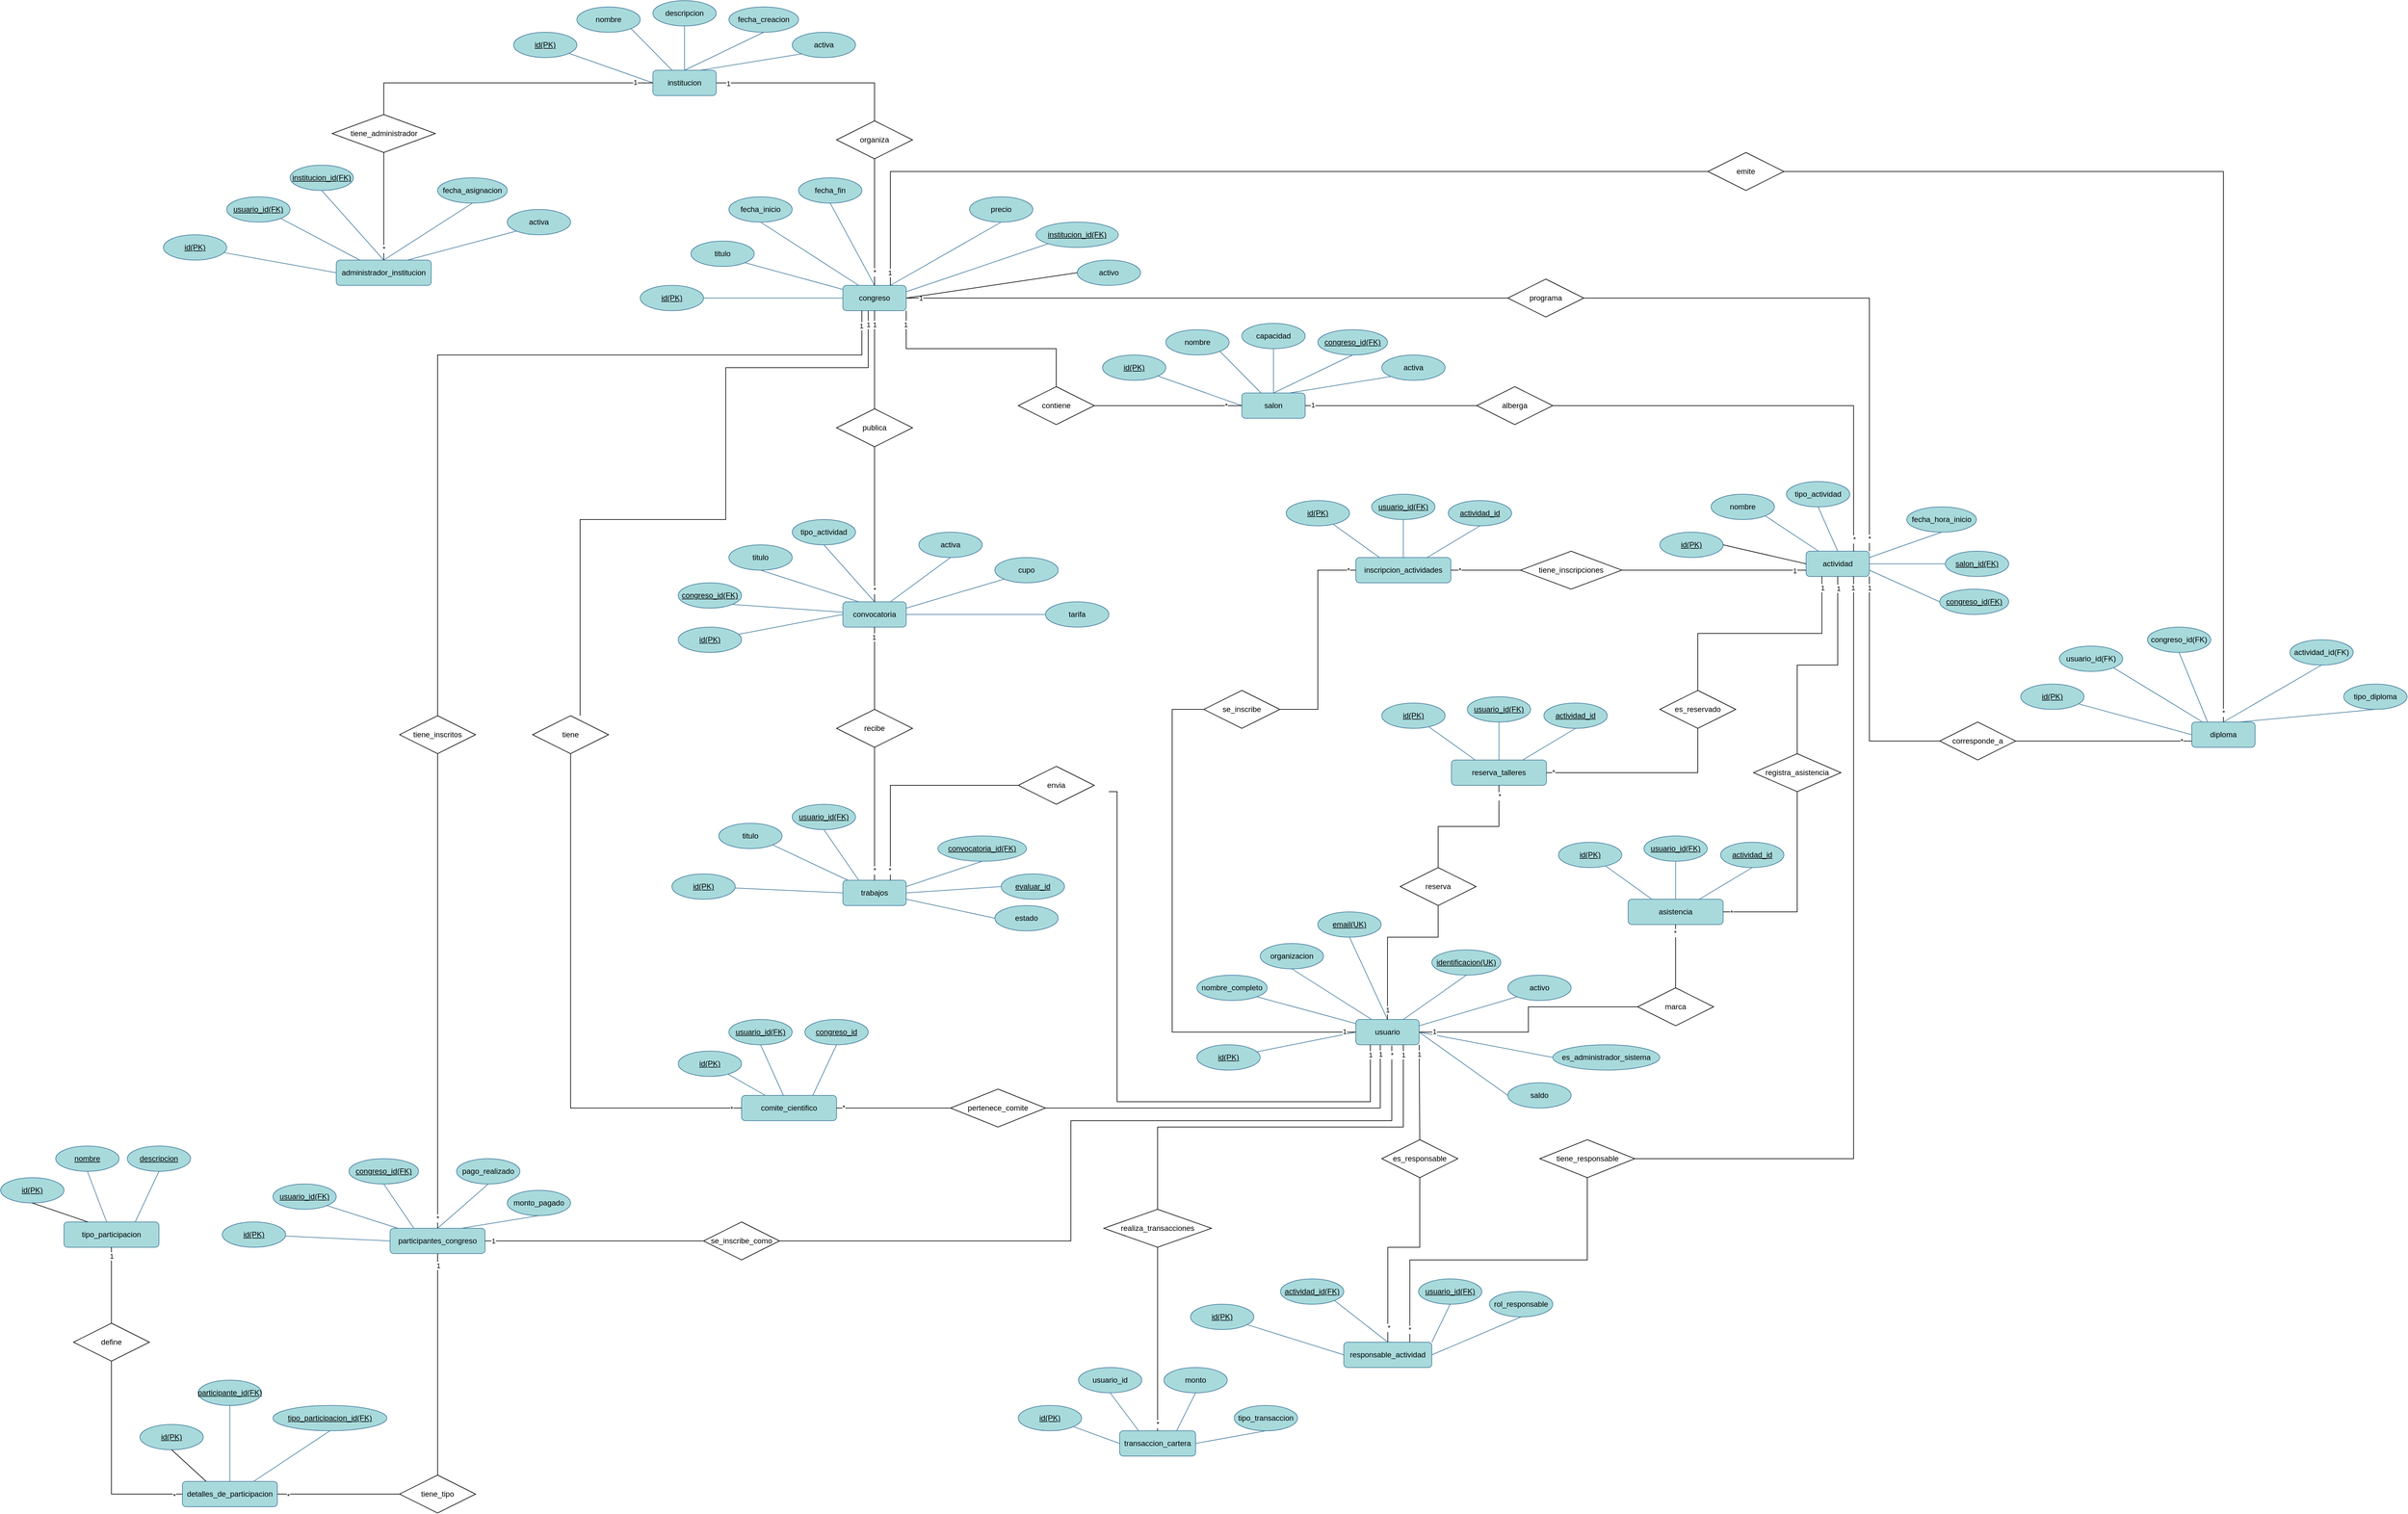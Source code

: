 <mxfile version="28.2.4">
  <diagram name="Página-1" id="foc-MOlaVhxfOgmGDlrz">
    <mxGraphModel dx="5637" dy="4044" grid="1" gridSize="10" guides="1" tooltips="1" connect="1" arrows="1" fold="1" page="1" pageScale="1" pageWidth="827" pageHeight="1169" math="0" shadow="0">
      <root>
        <mxCell id="0" />
        <mxCell id="1" parent="0" />
        <mxCell id="FvoQshTf79xQCWTpQAw3-1" value="congreso" style="whiteSpace=wrap;html=1;align=center;labelBackgroundColor=none;fillColor=#A8DADC;strokeColor=#457B9D;fontColor=light-dark(#000000,#E2E2E2);rounded=1;" vertex="1" parent="1">
          <mxGeometry x="560" y="360" width="100" height="40" as="geometry" />
        </mxCell>
        <mxCell id="FvoQshTf79xQCWTpQAw3-2" value="id(PK)" style="ellipse;whiteSpace=wrap;html=1;align=center;fontStyle=4;labelBackgroundColor=none;fillColor=#A8DADC;strokeColor=#457B9D;fontColor=light-dark(#000000,#E2E2E2);rounded=1;" vertex="1" parent="1">
          <mxGeometry x="240" y="360" width="100" height="40" as="geometry" />
        </mxCell>
        <mxCell id="FvoQshTf79xQCWTpQAw3-3" value="titulo" style="ellipse;whiteSpace=wrap;html=1;align=center;labelBackgroundColor=none;fillColor=#A8DADC;strokeColor=#457B9D;fontColor=light-dark(#000000,#E2E2E2);rounded=1;" vertex="1" parent="1">
          <mxGeometry x="320" y="290" width="100" height="40" as="geometry" />
        </mxCell>
        <mxCell id="FvoQshTf79xQCWTpQAw3-4" value="fecha_inicio" style="ellipse;whiteSpace=wrap;html=1;align=center;labelBackgroundColor=none;fillColor=#A8DADC;strokeColor=#457B9D;fontColor=light-dark(#000000,#E2E2E2);rounded=1;" vertex="1" parent="1">
          <mxGeometry x="380" y="220" width="100" height="40" as="geometry" />
        </mxCell>
        <mxCell id="FvoQshTf79xQCWTpQAw3-5" value="fecha_fin" style="ellipse;whiteSpace=wrap;html=1;align=center;labelBackgroundColor=none;fillColor=#A8DADC;strokeColor=#457B9D;fontColor=light-dark(#000000,#E2E2E2);rounded=1;" vertex="1" parent="1">
          <mxGeometry x="490" y="190" width="100" height="40" as="geometry" />
        </mxCell>
        <mxCell id="FvoQshTf79xQCWTpQAw3-6" value="precio" style="ellipse;whiteSpace=wrap;html=1;align=center;labelBackgroundColor=none;fillColor=#A8DADC;strokeColor=#457B9D;fontColor=light-dark(#000000,#E2E2E2);rounded=1;" vertex="1" parent="1">
          <mxGeometry x="760" y="220" width="100" height="40" as="geometry" />
        </mxCell>
        <mxCell id="FvoQshTf79xQCWTpQAw3-7" value="&lt;u&gt;institucion_id(FK)&lt;/u&gt;" style="ellipse;whiteSpace=wrap;html=1;align=center;labelBackgroundColor=none;fillColor=#A8DADC;strokeColor=#457B9D;fontColor=light-dark(#000000,#E2E2E2);rounded=1;" vertex="1" parent="1">
          <mxGeometry x="865" y="260" width="130" height="40" as="geometry" />
        </mxCell>
        <mxCell id="FvoQshTf79xQCWTpQAw3-8" value="activo" style="ellipse;whiteSpace=wrap;html=1;align=center;labelBackgroundColor=none;fillColor=#A8DADC;strokeColor=#457B9D;fontColor=light-dark(#000000,#E2E2E2);rounded=1;" vertex="1" parent="1">
          <mxGeometry x="930" y="320" width="100" height="40" as="geometry" />
        </mxCell>
        <mxCell id="FvoQshTf79xQCWTpQAw3-9" value="" style="endArrow=none;html=1;rounded=1;entryX=0;entryY=0.5;entryDx=0;entryDy=0;labelBackgroundColor=none;strokeColor=#457B9D;fontColor=light-dark(#000000,#E2E2E2);" edge="1" parent="1" source="FvoQshTf79xQCWTpQAw3-2" target="FvoQshTf79xQCWTpQAw3-1">
          <mxGeometry relative="1" as="geometry">
            <mxPoint x="340" y="380" as="sourcePoint" />
            <mxPoint x="500" y="380" as="targetPoint" />
          </mxGeometry>
        </mxCell>
        <mxCell id="FvoQshTf79xQCWTpQAw3-10" value="" style="endArrow=none;html=1;rounded=1;exitX=1;exitY=1;exitDx=0;exitDy=0;labelBackgroundColor=none;strokeColor=#457B9D;fontColor=light-dark(#000000,#E2E2E2);" edge="1" parent="1" source="FvoQshTf79xQCWTpQAw3-3" target="FvoQshTf79xQCWTpQAw3-1">
          <mxGeometry relative="1" as="geometry">
            <mxPoint x="470" y="410" as="sourcePoint" />
            <mxPoint x="670" y="410" as="targetPoint" />
          </mxGeometry>
        </mxCell>
        <mxCell id="FvoQshTf79xQCWTpQAw3-11" value="" style="endArrow=none;html=1;rounded=1;entryX=0.25;entryY=0;entryDx=0;entryDy=0;exitX=0.5;exitY=1;exitDx=0;exitDy=0;labelBackgroundColor=none;strokeColor=#457B9D;fontColor=light-dark(#000000,#E2E2E2);" edge="1" parent="1" source="FvoQshTf79xQCWTpQAw3-4" target="FvoQshTf79xQCWTpQAw3-1">
          <mxGeometry relative="1" as="geometry">
            <mxPoint x="670" y="410" as="sourcePoint" />
            <mxPoint x="870" y="410" as="targetPoint" />
          </mxGeometry>
        </mxCell>
        <mxCell id="FvoQshTf79xQCWTpQAw3-12" value="" style="endArrow=none;html=1;rounded=1;entryX=0.5;entryY=0;entryDx=0;entryDy=0;exitX=0.5;exitY=1;exitDx=0;exitDy=0;labelBackgroundColor=none;strokeColor=#457B9D;fontColor=light-dark(#000000,#E2E2E2);" edge="1" parent="1" source="FvoQshTf79xQCWTpQAw3-5" target="FvoQshTf79xQCWTpQAw3-1">
          <mxGeometry relative="1" as="geometry">
            <mxPoint x="710" y="440" as="sourcePoint" />
            <mxPoint x="910" y="440" as="targetPoint" />
          </mxGeometry>
        </mxCell>
        <mxCell id="FvoQshTf79xQCWTpQAw3-13" value="" style="endArrow=none;html=1;rounded=1;entryX=0.5;entryY=1;entryDx=0;entryDy=0;exitX=0.75;exitY=0;exitDx=0;exitDy=0;labelBackgroundColor=none;strokeColor=#457B9D;fontColor=light-dark(#000000,#E2E2E2);" edge="1" parent="1" source="FvoQshTf79xQCWTpQAw3-1" target="FvoQshTf79xQCWTpQAw3-6">
          <mxGeometry relative="1" as="geometry">
            <mxPoint x="740" y="500" as="sourcePoint" />
            <mxPoint x="940" y="500" as="targetPoint" />
          </mxGeometry>
        </mxCell>
        <mxCell id="FvoQshTf79xQCWTpQAw3-14" value="" style="endArrow=none;html=1;rounded=1;entryX=0;entryY=1;entryDx=0;entryDy=0;exitX=1;exitY=0.25;exitDx=0;exitDy=0;labelBackgroundColor=none;strokeColor=#457B9D;fontColor=light-dark(#000000,#E2E2E2);" edge="1" parent="1" source="FvoQshTf79xQCWTpQAw3-1" target="FvoQshTf79xQCWTpQAw3-7">
          <mxGeometry relative="1" as="geometry">
            <mxPoint x="870" y="460" as="sourcePoint" />
            <mxPoint x="1070" y="460" as="targetPoint" />
          </mxGeometry>
        </mxCell>
        <mxCell id="FvoQshTf79xQCWTpQAw3-20" value="institucion" style="whiteSpace=wrap;html=1;align=center;labelBackgroundColor=none;fillColor=#A8DADC;strokeColor=#457B9D;fontColor=light-dark(#000000,#E2E2E2);rounded=1;" vertex="1" parent="1">
          <mxGeometry x="260" y="20" width="100" height="40" as="geometry" />
        </mxCell>
        <mxCell id="FvoQshTf79xQCWTpQAw3-21" value="id(PK)" style="ellipse;whiteSpace=wrap;html=1;align=center;fontStyle=4;labelBackgroundColor=none;fillColor=#A8DADC;strokeColor=#457B9D;fontColor=light-dark(#000000,#E2E2E2);rounded=1;" vertex="1" parent="1">
          <mxGeometry x="40" y="-40" width="100" height="40" as="geometry" />
        </mxCell>
        <mxCell id="FvoQshTf79xQCWTpQAw3-22" value="nombre" style="ellipse;whiteSpace=wrap;html=1;align=center;labelBackgroundColor=none;fillColor=#A8DADC;strokeColor=#457B9D;fontColor=light-dark(#000000,#E2E2E2);rounded=1;" vertex="1" parent="1">
          <mxGeometry x="140" y="-80" width="100" height="40" as="geometry" />
        </mxCell>
        <mxCell id="FvoQshTf79xQCWTpQAw3-23" value="descripcion" style="ellipse;whiteSpace=wrap;html=1;align=center;labelBackgroundColor=none;fillColor=#A8DADC;strokeColor=#457B9D;fontColor=light-dark(#000000,#E2E2E2);rounded=1;" vertex="1" parent="1">
          <mxGeometry x="260" y="-90" width="100" height="40" as="geometry" />
        </mxCell>
        <mxCell id="FvoQshTf79xQCWTpQAw3-24" value="fecha_creacion" style="ellipse;whiteSpace=wrap;html=1;align=center;labelBackgroundColor=none;fillColor=#A8DADC;strokeColor=#457B9D;fontColor=light-dark(#000000,#E2E2E2);rounded=1;" vertex="1" parent="1">
          <mxGeometry x="380" y="-80" width="110" height="40" as="geometry" />
        </mxCell>
        <mxCell id="FvoQshTf79xQCWTpQAw3-25" value="activa" style="ellipse;whiteSpace=wrap;html=1;align=center;labelBackgroundColor=none;fillColor=#A8DADC;strokeColor=#457B9D;fontColor=light-dark(#000000,#E2E2E2);rounded=1;" vertex="1" parent="1">
          <mxGeometry x="480" y="-40" width="100" height="40" as="geometry" />
        </mxCell>
        <mxCell id="FvoQshTf79xQCWTpQAw3-28" value="" style="endArrow=none;html=1;rounded=1;entryX=0;entryY=0.5;entryDx=0;entryDy=0;labelBackgroundColor=none;strokeColor=#457B9D;fontColor=light-dark(#000000,#E2E2E2);" edge="1" parent="1" source="FvoQshTf79xQCWTpQAw3-21" target="FvoQshTf79xQCWTpQAw3-20">
          <mxGeometry relative="1" as="geometry">
            <mxPoint x="40" y="40" as="sourcePoint" />
            <mxPoint x="200" y="40" as="targetPoint" />
          </mxGeometry>
        </mxCell>
        <mxCell id="FvoQshTf79xQCWTpQAw3-29" value="" style="endArrow=none;html=1;rounded=1;exitX=1;exitY=1;exitDx=0;exitDy=0;labelBackgroundColor=none;strokeColor=#457B9D;fontColor=light-dark(#000000,#E2E2E2);" edge="1" parent="1" source="FvoQshTf79xQCWTpQAw3-22" target="FvoQshTf79xQCWTpQAw3-20">
          <mxGeometry relative="1" as="geometry">
            <mxPoint x="170" y="70" as="sourcePoint" />
            <mxPoint x="370" y="70" as="targetPoint" />
          </mxGeometry>
        </mxCell>
        <mxCell id="FvoQshTf79xQCWTpQAw3-30" value="" style="endArrow=none;html=1;rounded=1;exitX=0.5;exitY=1;exitDx=0;exitDy=0;labelBackgroundColor=none;strokeColor=#457B9D;fontColor=light-dark(#000000,#E2E2E2);entryX=0.5;entryY=0;entryDx=0;entryDy=0;" edge="1" parent="1" source="FvoQshTf79xQCWTpQAw3-23" target="FvoQshTf79xQCWTpQAw3-20">
          <mxGeometry relative="1" as="geometry">
            <mxPoint x="370" y="70" as="sourcePoint" />
            <mxPoint x="310" y="20" as="targetPoint" />
          </mxGeometry>
        </mxCell>
        <mxCell id="FvoQshTf79xQCWTpQAw3-31" value="" style="endArrow=none;html=1;rounded=1;entryX=0.5;entryY=0;entryDx=0;entryDy=0;exitX=0.5;exitY=1;exitDx=0;exitDy=0;labelBackgroundColor=none;strokeColor=#457B9D;fontColor=light-dark(#000000,#E2E2E2);" edge="1" parent="1" source="FvoQshTf79xQCWTpQAw3-24" target="FvoQshTf79xQCWTpQAw3-20">
          <mxGeometry relative="1" as="geometry">
            <mxPoint x="410" y="100" as="sourcePoint" />
            <mxPoint x="610" y="100" as="targetPoint" />
          </mxGeometry>
        </mxCell>
        <mxCell id="FvoQshTf79xQCWTpQAw3-32" value="" style="endArrow=none;html=1;rounded=1;entryX=0;entryY=1;entryDx=0;entryDy=0;exitX=0.75;exitY=0;exitDx=0;exitDy=0;labelBackgroundColor=none;strokeColor=#457B9D;fontColor=light-dark(#000000,#E2E2E2);" edge="1" parent="1" source="FvoQshTf79xQCWTpQAw3-20" target="FvoQshTf79xQCWTpQAw3-25">
          <mxGeometry relative="1" as="geometry">
            <mxPoint x="440" y="160" as="sourcePoint" />
            <mxPoint x="640" y="160" as="targetPoint" />
          </mxGeometry>
        </mxCell>
        <mxCell id="FvoQshTf79xQCWTpQAw3-41" value="organiza" style="shape=rhombus;perimeter=rhombusPerimeter;whiteSpace=wrap;html=1;align=center;" vertex="1" parent="1">
          <mxGeometry x="550" y="100" width="120" height="60" as="geometry" />
        </mxCell>
        <mxCell id="FvoQshTf79xQCWTpQAw3-42" value="" style="endArrow=none;html=1;rounded=0;exitX=1;exitY=0.5;exitDx=0;exitDy=0;entryX=0.5;entryY=0;entryDx=0;entryDy=0;edgeStyle=orthogonalEdgeStyle;" edge="1" parent="1" source="FvoQshTf79xQCWTpQAw3-20" target="FvoQshTf79xQCWTpQAw3-41">
          <mxGeometry relative="1" as="geometry">
            <mxPoint x="610" y="10" as="sourcePoint" />
            <mxPoint x="770" y="10" as="targetPoint" />
          </mxGeometry>
        </mxCell>
        <mxCell id="FvoQshTf79xQCWTpQAw3-45" value="1" style="edgeLabel;html=1;align=center;verticalAlign=middle;resizable=0;points=[];" vertex="1" connectable="0" parent="FvoQshTf79xQCWTpQAw3-42">
          <mxGeometry x="-0.88" y="-1" relative="1" as="geometry">
            <mxPoint as="offset" />
          </mxGeometry>
        </mxCell>
        <mxCell id="FvoQshTf79xQCWTpQAw3-43" value="" style="endArrow=none;html=1;rounded=0;exitX=0.5;exitY=1;exitDx=0;exitDy=0;entryX=0.5;entryY=0;entryDx=0;entryDy=0;" edge="1" parent="1" source="FvoQshTf79xQCWTpQAw3-41" target="FvoQshTf79xQCWTpQAw3-1">
          <mxGeometry relative="1" as="geometry">
            <mxPoint x="710" y="140" as="sourcePoint" />
            <mxPoint x="930" y="200" as="targetPoint" />
          </mxGeometry>
        </mxCell>
        <mxCell id="FvoQshTf79xQCWTpQAw3-47" value="*" style="edgeLabel;html=1;align=center;verticalAlign=middle;resizable=0;points=[];" vertex="1" connectable="0" parent="FvoQshTf79xQCWTpQAw3-43">
          <mxGeometry x="0.784" relative="1" as="geometry">
            <mxPoint as="offset" />
          </mxGeometry>
        </mxCell>
        <mxCell id="FvoQshTf79xQCWTpQAw3-48" value="administrador_institucion" style="whiteSpace=wrap;html=1;align=center;labelBackgroundColor=none;fillColor=#A8DADC;strokeColor=#457B9D;fontColor=light-dark(#000000,#E2E2E2);rounded=1;" vertex="1" parent="1">
          <mxGeometry x="-240" y="320" width="150" height="40" as="geometry" />
        </mxCell>
        <mxCell id="FvoQshTf79xQCWTpQAw3-49" value="id(PK)" style="ellipse;whiteSpace=wrap;html=1;align=center;fontStyle=4;labelBackgroundColor=none;fillColor=#A8DADC;strokeColor=#457B9D;fontColor=light-dark(#000000,#E2E2E2);rounded=1;" vertex="1" parent="1">
          <mxGeometry x="-513" y="280" width="100" height="40" as="geometry" />
        </mxCell>
        <mxCell id="FvoQshTf79xQCWTpQAw3-50" value="&lt;u&gt;usuario_id(FK)&lt;/u&gt;" style="ellipse;whiteSpace=wrap;html=1;align=center;labelBackgroundColor=none;fillColor=#A8DADC;strokeColor=#457B9D;fontColor=light-dark(#000000,#E2E2E2);rounded=1;" vertex="1" parent="1">
          <mxGeometry x="-413" y="220" width="100" height="40" as="geometry" />
        </mxCell>
        <mxCell id="FvoQshTf79xQCWTpQAw3-51" value="&lt;u&gt;institucion_id(FK)&lt;/u&gt;" style="ellipse;whiteSpace=wrap;html=1;align=center;labelBackgroundColor=none;fillColor=#A8DADC;strokeColor=#457B9D;fontColor=light-dark(#000000,#E2E2E2);rounded=1;" vertex="1" parent="1">
          <mxGeometry x="-313" y="170" width="100" height="40" as="geometry" />
        </mxCell>
        <mxCell id="FvoQshTf79xQCWTpQAw3-52" value="fecha_asignacion" style="ellipse;whiteSpace=wrap;html=1;align=center;labelBackgroundColor=none;fillColor=#A8DADC;strokeColor=#457B9D;fontColor=light-dark(#000000,#E2E2E2);rounded=1;" vertex="1" parent="1">
          <mxGeometry x="-80" y="190" width="110" height="40" as="geometry" />
        </mxCell>
        <mxCell id="FvoQshTf79xQCWTpQAw3-53" value="activa" style="ellipse;whiteSpace=wrap;html=1;align=center;labelBackgroundColor=none;fillColor=#A8DADC;strokeColor=#457B9D;fontColor=light-dark(#000000,#E2E2E2);rounded=1;" vertex="1" parent="1">
          <mxGeometry x="30" y="240" width="100" height="40" as="geometry" />
        </mxCell>
        <mxCell id="FvoQshTf79xQCWTpQAw3-54" value="" style="endArrow=none;html=1;rounded=1;entryX=0;entryY=0.5;entryDx=0;entryDy=0;labelBackgroundColor=none;strokeColor=#457B9D;fontColor=light-dark(#000000,#E2E2E2);" edge="1" parent="1" source="FvoQshTf79xQCWTpQAw3-49" target="FvoQshTf79xQCWTpQAw3-48">
          <mxGeometry relative="1" as="geometry">
            <mxPoint x="-420" y="310" as="sourcePoint" />
            <mxPoint x="-260" y="310" as="targetPoint" />
          </mxGeometry>
        </mxCell>
        <mxCell id="FvoQshTf79xQCWTpQAw3-55" value="" style="endArrow=none;html=1;rounded=1;exitX=1;exitY=1;exitDx=0;exitDy=0;labelBackgroundColor=none;strokeColor=#457B9D;fontColor=light-dark(#000000,#E2E2E2);" edge="1" parent="1" source="FvoQshTf79xQCWTpQAw3-50" target="FvoQshTf79xQCWTpQAw3-48">
          <mxGeometry relative="1" as="geometry">
            <mxPoint x="-290" y="340" as="sourcePoint" />
            <mxPoint x="-90" y="340" as="targetPoint" />
          </mxGeometry>
        </mxCell>
        <mxCell id="FvoQshTf79xQCWTpQAw3-56" value="" style="endArrow=none;html=1;rounded=1;exitX=0.5;exitY=1;exitDx=0;exitDy=0;labelBackgroundColor=none;strokeColor=#457B9D;fontColor=light-dark(#000000,#E2E2E2);entryX=0.5;entryY=0;entryDx=0;entryDy=0;" edge="1" parent="1" source="FvoQshTf79xQCWTpQAw3-51" target="FvoQshTf79xQCWTpQAw3-48">
          <mxGeometry relative="1" as="geometry">
            <mxPoint x="-90" y="340" as="sourcePoint" />
            <mxPoint x="-150" y="290" as="targetPoint" />
          </mxGeometry>
        </mxCell>
        <mxCell id="FvoQshTf79xQCWTpQAw3-57" value="" style="endArrow=none;html=1;rounded=1;entryX=0.5;entryY=0;entryDx=0;entryDy=0;exitX=0.5;exitY=1;exitDx=0;exitDy=0;labelBackgroundColor=none;strokeColor=#457B9D;fontColor=light-dark(#000000,#E2E2E2);" edge="1" parent="1" source="FvoQshTf79xQCWTpQAw3-52" target="FvoQshTf79xQCWTpQAw3-48">
          <mxGeometry relative="1" as="geometry">
            <mxPoint x="-50" y="370" as="sourcePoint" />
            <mxPoint x="150" y="370" as="targetPoint" />
          </mxGeometry>
        </mxCell>
        <mxCell id="FvoQshTf79xQCWTpQAw3-58" value="" style="endArrow=none;html=1;rounded=1;entryX=0;entryY=1;entryDx=0;entryDy=0;exitX=0.75;exitY=0;exitDx=0;exitDy=0;labelBackgroundColor=none;strokeColor=#457B9D;fontColor=light-dark(#000000,#E2E2E2);" edge="1" parent="1" source="FvoQshTf79xQCWTpQAw3-48" target="FvoQshTf79xQCWTpQAw3-53">
          <mxGeometry relative="1" as="geometry">
            <mxPoint x="-20" y="430" as="sourcePoint" />
            <mxPoint x="180" y="430" as="targetPoint" />
          </mxGeometry>
        </mxCell>
        <mxCell id="FvoQshTf79xQCWTpQAw3-60" value="tiene_administrador" style="shape=rhombus;perimeter=rhombusPerimeter;whiteSpace=wrap;html=1;align=center;" vertex="1" parent="1">
          <mxGeometry x="-246.5" y="90" width="163" height="60" as="geometry" />
        </mxCell>
        <mxCell id="FvoQshTf79xQCWTpQAw3-61" value="" style="endArrow=none;html=1;rounded=0;exitX=0;exitY=0.5;exitDx=0;exitDy=0;entryX=0.5;entryY=0;entryDx=0;entryDy=0;edgeStyle=orthogonalEdgeStyle;" edge="1" parent="1" target="FvoQshTf79xQCWTpQAw3-60" source="FvoQshTf79xQCWTpQAw3-20">
          <mxGeometry relative="1" as="geometry">
            <mxPoint x="-413" y="20" as="sourcePoint" />
            <mxPoint x="-3" y="-10" as="targetPoint" />
          </mxGeometry>
        </mxCell>
        <mxCell id="FvoQshTf79xQCWTpQAw3-62" value="1" style="edgeLabel;html=1;align=center;verticalAlign=middle;resizable=0;points=[];" vertex="1" connectable="0" parent="FvoQshTf79xQCWTpQAw3-61">
          <mxGeometry x="-0.88" y="-1" relative="1" as="geometry">
            <mxPoint as="offset" />
          </mxGeometry>
        </mxCell>
        <mxCell id="FvoQshTf79xQCWTpQAw3-63" value="" style="endArrow=none;html=1;rounded=0;exitX=0.5;exitY=1;exitDx=0;exitDy=0;entryX=0.5;entryY=0;entryDx=0;entryDy=0;" edge="1" parent="1" source="FvoQshTf79xQCWTpQAw3-60" target="FvoQshTf79xQCWTpQAw3-48">
          <mxGeometry relative="1" as="geometry">
            <mxPoint x="-63" y="120" as="sourcePoint" />
            <mxPoint x="-160" y="290" as="targetPoint" />
          </mxGeometry>
        </mxCell>
        <mxCell id="FvoQshTf79xQCWTpQAw3-64" value="*" style="edgeLabel;html=1;align=center;verticalAlign=middle;resizable=0;points=[];" vertex="1" connectable="0" parent="FvoQshTf79xQCWTpQAw3-63">
          <mxGeometry x="0.784" relative="1" as="geometry">
            <mxPoint as="offset" />
          </mxGeometry>
        </mxCell>
        <mxCell id="FvoQshTf79xQCWTpQAw3-70" value="salon" style="whiteSpace=wrap;html=1;align=center;labelBackgroundColor=none;fillColor=#A8DADC;strokeColor=#457B9D;fontColor=light-dark(#000000,#E2E2E2);rounded=1;" vertex="1" parent="1">
          <mxGeometry x="1190" y="530" width="100" height="40" as="geometry" />
        </mxCell>
        <mxCell id="FvoQshTf79xQCWTpQAw3-71" value="id(PK)" style="ellipse;whiteSpace=wrap;html=1;align=center;fontStyle=4;labelBackgroundColor=none;fillColor=#A8DADC;strokeColor=#457B9D;fontColor=light-dark(#000000,#E2E2E2);rounded=1;" vertex="1" parent="1">
          <mxGeometry x="970" y="470" width="100" height="40" as="geometry" />
        </mxCell>
        <mxCell id="FvoQshTf79xQCWTpQAw3-72" value="nombre" style="ellipse;whiteSpace=wrap;html=1;align=center;labelBackgroundColor=none;fillColor=#A8DADC;strokeColor=#457B9D;fontColor=light-dark(#000000,#E2E2E2);rounded=1;" vertex="1" parent="1">
          <mxGeometry x="1070" y="430" width="100" height="40" as="geometry" />
        </mxCell>
        <mxCell id="FvoQshTf79xQCWTpQAw3-73" value="capacidad" style="ellipse;whiteSpace=wrap;html=1;align=center;labelBackgroundColor=none;fillColor=#A8DADC;strokeColor=#457B9D;fontColor=light-dark(#000000,#E2E2E2);rounded=1;" vertex="1" parent="1">
          <mxGeometry x="1190" y="420" width="100" height="40" as="geometry" />
        </mxCell>
        <mxCell id="FvoQshTf79xQCWTpQAw3-74" value="&lt;u&gt;congreso_id(FK)&lt;/u&gt;" style="ellipse;whiteSpace=wrap;html=1;align=center;labelBackgroundColor=none;fillColor=#A8DADC;strokeColor=#457B9D;fontColor=light-dark(#000000,#E2E2E2);rounded=1;" vertex="1" parent="1">
          <mxGeometry x="1310" y="430" width="110" height="40" as="geometry" />
        </mxCell>
        <mxCell id="FvoQshTf79xQCWTpQAw3-75" value="activa" style="ellipse;whiteSpace=wrap;html=1;align=center;labelBackgroundColor=none;fillColor=#A8DADC;strokeColor=#457B9D;fontColor=light-dark(#000000,#E2E2E2);rounded=1;" vertex="1" parent="1">
          <mxGeometry x="1411" y="470" width="100" height="40" as="geometry" />
        </mxCell>
        <mxCell id="FvoQshTf79xQCWTpQAw3-76" value="" style="endArrow=none;html=1;rounded=1;entryX=0;entryY=0.5;entryDx=0;entryDy=0;labelBackgroundColor=none;strokeColor=#457B9D;fontColor=light-dark(#000000,#E2E2E2);" edge="1" parent="1" source="FvoQshTf79xQCWTpQAw3-71" target="FvoQshTf79xQCWTpQAw3-70">
          <mxGeometry relative="1" as="geometry">
            <mxPoint x="970" y="550" as="sourcePoint" />
            <mxPoint x="1130" y="550" as="targetPoint" />
          </mxGeometry>
        </mxCell>
        <mxCell id="FvoQshTf79xQCWTpQAw3-77" value="" style="endArrow=none;html=1;rounded=1;exitX=1;exitY=1;exitDx=0;exitDy=0;labelBackgroundColor=none;strokeColor=#457B9D;fontColor=light-dark(#000000,#E2E2E2);" edge="1" parent="1" source="FvoQshTf79xQCWTpQAw3-72" target="FvoQshTf79xQCWTpQAw3-70">
          <mxGeometry relative="1" as="geometry">
            <mxPoint x="1100" y="580" as="sourcePoint" />
            <mxPoint x="1300" y="580" as="targetPoint" />
          </mxGeometry>
        </mxCell>
        <mxCell id="FvoQshTf79xQCWTpQAw3-78" value="" style="endArrow=none;html=1;rounded=1;exitX=0.5;exitY=1;exitDx=0;exitDy=0;labelBackgroundColor=none;strokeColor=#457B9D;fontColor=light-dark(#000000,#E2E2E2);entryX=0.5;entryY=0;entryDx=0;entryDy=0;" edge="1" parent="1" source="FvoQshTf79xQCWTpQAw3-73" target="FvoQshTf79xQCWTpQAw3-70">
          <mxGeometry relative="1" as="geometry">
            <mxPoint x="1300" y="580" as="sourcePoint" />
            <mxPoint x="1240" y="530" as="targetPoint" />
          </mxGeometry>
        </mxCell>
        <mxCell id="FvoQshTf79xQCWTpQAw3-79" value="" style="endArrow=none;html=1;rounded=1;entryX=0.5;entryY=0;entryDx=0;entryDy=0;exitX=0.5;exitY=1;exitDx=0;exitDy=0;labelBackgroundColor=none;strokeColor=#457B9D;fontColor=light-dark(#000000,#E2E2E2);" edge="1" parent="1" source="FvoQshTf79xQCWTpQAw3-74" target="FvoQshTf79xQCWTpQAw3-70">
          <mxGeometry relative="1" as="geometry">
            <mxPoint x="1340" y="610" as="sourcePoint" />
            <mxPoint x="1540" y="610" as="targetPoint" />
          </mxGeometry>
        </mxCell>
        <mxCell id="FvoQshTf79xQCWTpQAw3-80" value="" style="endArrow=none;html=1;rounded=1;entryX=0;entryY=1;entryDx=0;entryDy=0;exitX=0.75;exitY=0;exitDx=0;exitDy=0;labelBackgroundColor=none;strokeColor=#457B9D;fontColor=light-dark(#000000,#E2E2E2);" edge="1" parent="1" source="FvoQshTf79xQCWTpQAw3-70">
          <mxGeometry relative="1" as="geometry">
            <mxPoint x="1370" y="670" as="sourcePoint" />
            <mxPoint x="1424.645" y="504.142" as="targetPoint" />
          </mxGeometry>
        </mxCell>
        <mxCell id="FvoQshTf79xQCWTpQAw3-94" value="contiene" style="shape=rhombus;perimeter=rhombusPerimeter;whiteSpace=wrap;html=1;align=center;" vertex="1" parent="1">
          <mxGeometry x="837" y="520" width="120" height="60" as="geometry" />
        </mxCell>
        <mxCell id="FvoQshTf79xQCWTpQAw3-95" value="" style="endArrow=none;html=1;rounded=0;exitX=1;exitY=1;exitDx=0;exitDy=0;entryX=0.5;entryY=0;entryDx=0;entryDy=0;edgeStyle=orthogonalEdgeStyle;" edge="1" parent="1" target="FvoQshTf79xQCWTpQAw3-94" source="FvoQshTf79xQCWTpQAw3-1">
          <mxGeometry relative="1" as="geometry">
            <mxPoint x="500" y="470" as="sourcePoint" />
            <mxPoint x="910" y="440" as="targetPoint" />
          </mxGeometry>
        </mxCell>
        <mxCell id="FvoQshTf79xQCWTpQAw3-96" value="1" style="edgeLabel;html=1;align=center;verticalAlign=middle;resizable=0;points=[];" vertex="1" connectable="0" parent="FvoQshTf79xQCWTpQAw3-95">
          <mxGeometry x="-0.88" y="-1" relative="1" as="geometry">
            <mxPoint as="offset" />
          </mxGeometry>
        </mxCell>
        <mxCell id="FvoQshTf79xQCWTpQAw3-97" value="" style="endArrow=none;html=1;rounded=0;exitX=1;exitY=0.5;exitDx=0;exitDy=0;entryX=0;entryY=0.5;entryDx=0;entryDy=0;" edge="1" parent="1" source="FvoQshTf79xQCWTpQAw3-94" target="FvoQshTf79xQCWTpQAw3-70">
          <mxGeometry relative="1" as="geometry">
            <mxPoint x="850" y="570" as="sourcePoint" />
            <mxPoint x="1030" y="610" as="targetPoint" />
          </mxGeometry>
        </mxCell>
        <mxCell id="FvoQshTf79xQCWTpQAw3-98" value="*" style="edgeLabel;html=1;align=center;verticalAlign=middle;resizable=0;points=[];" vertex="1" connectable="0" parent="FvoQshTf79xQCWTpQAw3-97">
          <mxGeometry x="0.784" relative="1" as="geometry">
            <mxPoint as="offset" />
          </mxGeometry>
        </mxCell>
        <mxCell id="FvoQshTf79xQCWTpQAw3-99" value="actividad" style="whiteSpace=wrap;html=1;align=center;labelBackgroundColor=none;fillColor=#A8DADC;strokeColor=#457B9D;fontColor=light-dark(#000000,#E2E2E2);rounded=1;" vertex="1" parent="1">
          <mxGeometry x="2081" y="780" width="100" height="40" as="geometry" />
        </mxCell>
        <mxCell id="FvoQshTf79xQCWTpQAw3-100" value="id(PK)" style="ellipse;whiteSpace=wrap;html=1;align=center;fontStyle=4;labelBackgroundColor=none;fillColor=#A8DADC;strokeColor=#457B9D;fontColor=light-dark(#000000,#E2E2E2);rounded=1;" vertex="1" parent="1">
          <mxGeometry x="1850" y="750" width="100" height="40" as="geometry" />
        </mxCell>
        <mxCell id="FvoQshTf79xQCWTpQAw3-101" value="nombre" style="ellipse;whiteSpace=wrap;html=1;align=center;labelBackgroundColor=none;fillColor=#A8DADC;strokeColor=#457B9D;fontColor=light-dark(#000000,#E2E2E2);rounded=1;" vertex="1" parent="1">
          <mxGeometry x="1931" y="690" width="100" height="40" as="geometry" />
        </mxCell>
        <mxCell id="FvoQshTf79xQCWTpQAw3-102" value="tipo_actividad" style="ellipse;whiteSpace=wrap;html=1;align=center;labelBackgroundColor=none;fillColor=#A8DADC;strokeColor=#457B9D;fontColor=light-dark(#000000,#E2E2E2);rounded=1;" vertex="1" parent="1">
          <mxGeometry x="2050" y="670" width="100" height="40" as="geometry" />
        </mxCell>
        <mxCell id="FvoQshTf79xQCWTpQAw3-103" value="fecha_hora_inicio" style="ellipse;whiteSpace=wrap;html=1;align=center;labelBackgroundColor=none;fillColor=#A8DADC;strokeColor=#457B9D;fontColor=light-dark(#000000,#E2E2E2);rounded=1;" vertex="1" parent="1">
          <mxGeometry x="2240" y="710" width="110" height="40" as="geometry" />
        </mxCell>
        <mxCell id="FvoQshTf79xQCWTpQAw3-104" value="&lt;u&gt;salon_id(FK)&lt;/u&gt;" style="ellipse;whiteSpace=wrap;html=1;align=center;labelBackgroundColor=none;fillColor=#A8DADC;strokeColor=#457B9D;fontColor=light-dark(#000000,#E2E2E2);rounded=1;" vertex="1" parent="1">
          <mxGeometry x="2301" y="780" width="100" height="40" as="geometry" />
        </mxCell>
        <mxCell id="FvoQshTf79xQCWTpQAw3-106" value="" style="endArrow=none;html=1;rounded=1;exitX=1;exitY=1;exitDx=0;exitDy=0;labelBackgroundColor=none;strokeColor=#457B9D;fontColor=light-dark(#000000,#E2E2E2);" edge="1" parent="1" source="FvoQshTf79xQCWTpQAw3-101" target="FvoQshTf79xQCWTpQAw3-99">
          <mxGeometry relative="1" as="geometry">
            <mxPoint x="1991" y="830" as="sourcePoint" />
            <mxPoint x="2191" y="830" as="targetPoint" />
          </mxGeometry>
        </mxCell>
        <mxCell id="FvoQshTf79xQCWTpQAw3-107" value="" style="endArrow=none;html=1;rounded=1;exitX=0.5;exitY=1;exitDx=0;exitDy=0;labelBackgroundColor=none;strokeColor=#457B9D;fontColor=light-dark(#000000,#E2E2E2);entryX=0.5;entryY=0;entryDx=0;entryDy=0;" edge="1" parent="1" source="FvoQshTf79xQCWTpQAw3-102" target="FvoQshTf79xQCWTpQAw3-99">
          <mxGeometry relative="1" as="geometry">
            <mxPoint x="2191" y="830" as="sourcePoint" />
            <mxPoint x="2131" y="780" as="targetPoint" />
          </mxGeometry>
        </mxCell>
        <mxCell id="FvoQshTf79xQCWTpQAw3-108" value="" style="endArrow=none;html=1;rounded=1;entryX=1;entryY=0.25;entryDx=0;entryDy=0;exitX=0.5;exitY=1;exitDx=0;exitDy=0;labelBackgroundColor=none;strokeColor=#457B9D;fontColor=light-dark(#000000,#E2E2E2);" edge="1" parent="1" source="FvoQshTf79xQCWTpQAw3-103" target="FvoQshTf79xQCWTpQAw3-99">
          <mxGeometry relative="1" as="geometry">
            <mxPoint x="2231" y="860" as="sourcePoint" />
            <mxPoint x="2431" y="860" as="targetPoint" />
          </mxGeometry>
        </mxCell>
        <mxCell id="FvoQshTf79xQCWTpQAw3-109" value="" style="endArrow=none;html=1;rounded=1;entryX=0;entryY=0.5;entryDx=0;entryDy=0;exitX=1;exitY=0.5;exitDx=0;exitDy=0;labelBackgroundColor=none;strokeColor=#457B9D;fontColor=light-dark(#000000,#E2E2E2);" edge="1" parent="1" source="FvoQshTf79xQCWTpQAw3-99" target="FvoQshTf79xQCWTpQAw3-104">
          <mxGeometry relative="1" as="geometry">
            <mxPoint x="2261" y="920" as="sourcePoint" />
            <mxPoint x="2461" y="920" as="targetPoint" />
          </mxGeometry>
        </mxCell>
        <mxCell id="FvoQshTf79xQCWTpQAw3-111" value="&lt;u&gt;congreso_id(FK)&lt;/u&gt;" style="ellipse;whiteSpace=wrap;html=1;align=center;labelBackgroundColor=none;fillColor=#A8DADC;strokeColor=#457B9D;fontColor=light-dark(#000000,#E2E2E2);rounded=1;" vertex="1" parent="1">
          <mxGeometry x="2292" y="840" width="109" height="40" as="geometry" />
        </mxCell>
        <mxCell id="FvoQshTf79xQCWTpQAw3-112" value="" style="endArrow=none;html=1;rounded=1;entryX=0;entryY=0.5;entryDx=0;entryDy=0;exitX=1;exitY=0.75;exitDx=0;exitDy=0;labelBackgroundColor=none;strokeColor=#457B9D;fontColor=light-dark(#000000,#E2E2E2);" edge="1" parent="1" target="FvoQshTf79xQCWTpQAw3-111" source="FvoQshTf79xQCWTpQAw3-99">
          <mxGeometry relative="1" as="geometry">
            <mxPoint x="2047" y="760" as="sourcePoint" />
            <mxPoint x="2461" y="980" as="targetPoint" />
          </mxGeometry>
        </mxCell>
        <mxCell id="FvoQshTf79xQCWTpQAw3-113" value="alberga" style="shape=rhombus;perimeter=rhombusPerimeter;whiteSpace=wrap;html=1;align=center;" vertex="1" parent="1">
          <mxGeometry x="1561" y="520" width="120" height="60" as="geometry" />
        </mxCell>
        <mxCell id="FvoQshTf79xQCWTpQAw3-114" value="" style="endArrow=none;html=1;rounded=0;exitX=1;exitY=0.5;exitDx=0;exitDy=0;entryX=0;entryY=0.5;entryDx=0;entryDy=0;" edge="1" parent="1" source="FvoQshTf79xQCWTpQAw3-70" target="FvoQshTf79xQCWTpQAw3-113">
          <mxGeometry relative="1" as="geometry">
            <mxPoint x="1370" y="560" as="sourcePoint" />
            <mxPoint x="1530" y="560" as="targetPoint" />
          </mxGeometry>
        </mxCell>
        <mxCell id="FvoQshTf79xQCWTpQAw3-117" value="1" style="edgeLabel;html=1;align=center;verticalAlign=middle;resizable=0;points=[];" vertex="1" connectable="0" parent="FvoQshTf79xQCWTpQAw3-114">
          <mxGeometry x="-0.912" y="1" relative="1" as="geometry">
            <mxPoint as="offset" />
          </mxGeometry>
        </mxCell>
        <mxCell id="FvoQshTf79xQCWTpQAw3-119" value="programa" style="shape=rhombus;perimeter=rhombusPerimeter;whiteSpace=wrap;html=1;align=center;" vertex="1" parent="1">
          <mxGeometry x="1610" y="350" width="120" height="60" as="geometry" />
        </mxCell>
        <mxCell id="FvoQshTf79xQCWTpQAw3-121" value="" style="endArrow=none;html=1;rounded=0;exitX=1;exitY=0.5;exitDx=0;exitDy=0;entryX=0;entryY=0.5;entryDx=0;entryDy=0;" edge="1" parent="1" source="FvoQshTf79xQCWTpQAw3-1" target="FvoQshTf79xQCWTpQAw3-119">
          <mxGeometry relative="1" as="geometry">
            <mxPoint x="900" y="380" as="sourcePoint" />
            <mxPoint x="1520" y="370" as="targetPoint" />
          </mxGeometry>
        </mxCell>
        <mxCell id="FvoQshTf79xQCWTpQAw3-124" value="1" style="edgeLabel;html=1;align=center;verticalAlign=middle;resizable=0;points=[];" vertex="1" connectable="0" parent="FvoQshTf79xQCWTpQAw3-121">
          <mxGeometry x="-0.953" relative="1" as="geometry">
            <mxPoint as="offset" />
          </mxGeometry>
        </mxCell>
        <mxCell id="FvoQshTf79xQCWTpQAw3-128" value="convocatoria" style="whiteSpace=wrap;html=1;align=center;labelBackgroundColor=none;fillColor=#A8DADC;strokeColor=#457B9D;fontColor=light-dark(#000000,#E2E2E2);rounded=1;" vertex="1" parent="1">
          <mxGeometry x="560" y="860" width="100" height="40" as="geometry" />
        </mxCell>
        <mxCell id="FvoQshTf79xQCWTpQAw3-129" value="id(PK)" style="ellipse;whiteSpace=wrap;html=1;align=center;fontStyle=4;labelBackgroundColor=none;fillColor=#A8DADC;strokeColor=#457B9D;fontColor=light-dark(#000000,#E2E2E2);rounded=1;" vertex="1" parent="1">
          <mxGeometry x="300" y="900" width="100" height="40" as="geometry" />
        </mxCell>
        <mxCell id="FvoQshTf79xQCWTpQAw3-130" value="&lt;u&gt;congreso_id(FK)&lt;/u&gt;" style="ellipse;whiteSpace=wrap;html=1;align=center;labelBackgroundColor=none;fillColor=#A8DADC;strokeColor=#457B9D;fontColor=light-dark(#000000,#E2E2E2);rounded=1;" vertex="1" parent="1">
          <mxGeometry x="300" y="830" width="100" height="40" as="geometry" />
        </mxCell>
        <mxCell id="FvoQshTf79xQCWTpQAw3-131" value="titulo" style="ellipse;whiteSpace=wrap;html=1;align=center;labelBackgroundColor=none;fillColor=#A8DADC;strokeColor=#457B9D;fontColor=light-dark(#000000,#E2E2E2);rounded=1;" vertex="1" parent="1">
          <mxGeometry x="380" y="770" width="100" height="40" as="geometry" />
        </mxCell>
        <mxCell id="FvoQshTf79xQCWTpQAw3-132" value="tipo_actividad" style="ellipse;whiteSpace=wrap;html=1;align=center;labelBackgroundColor=none;fillColor=#A8DADC;strokeColor=#457B9D;fontColor=light-dark(#000000,#E2E2E2);rounded=1;" vertex="1" parent="1">
          <mxGeometry x="480" y="730" width="100" height="40" as="geometry" />
        </mxCell>
        <mxCell id="FvoQshTf79xQCWTpQAw3-133" value="activa" style="ellipse;whiteSpace=wrap;html=1;align=center;labelBackgroundColor=none;fillColor=#A8DADC;strokeColor=#457B9D;fontColor=light-dark(#000000,#E2E2E2);rounded=1;" vertex="1" parent="1">
          <mxGeometry x="680" y="750" width="100" height="40" as="geometry" />
        </mxCell>
        <mxCell id="FvoQshTf79xQCWTpQAw3-134" value="cupo" style="ellipse;whiteSpace=wrap;html=1;align=center;labelBackgroundColor=none;fillColor=#A8DADC;strokeColor=#457B9D;fontColor=light-dark(#000000,#E2E2E2);rounded=1;" vertex="1" parent="1">
          <mxGeometry x="800" y="790" width="100" height="40" as="geometry" />
        </mxCell>
        <mxCell id="FvoQshTf79xQCWTpQAw3-135" value="tarifa" style="ellipse;whiteSpace=wrap;html=1;align=center;labelBackgroundColor=none;fillColor=#A8DADC;strokeColor=#457B9D;fontColor=light-dark(#000000,#E2E2E2);rounded=1;" vertex="1" parent="1">
          <mxGeometry x="880" y="860" width="100" height="40" as="geometry" />
        </mxCell>
        <mxCell id="FvoQshTf79xQCWTpQAw3-136" value="" style="endArrow=none;html=1;rounded=1;entryX=0;entryY=0.5;entryDx=0;entryDy=0;labelBackgroundColor=none;strokeColor=#457B9D;fontColor=light-dark(#000000,#E2E2E2);" edge="1" parent="1" source="FvoQshTf79xQCWTpQAw3-129" target="FvoQshTf79xQCWTpQAw3-128">
          <mxGeometry relative="1" as="geometry">
            <mxPoint x="340" y="880" as="sourcePoint" />
            <mxPoint x="500" y="880" as="targetPoint" />
          </mxGeometry>
        </mxCell>
        <mxCell id="FvoQshTf79xQCWTpQAw3-137" value="" style="endArrow=none;html=1;rounded=1;exitX=1;exitY=1;exitDx=0;exitDy=0;labelBackgroundColor=none;strokeColor=#457B9D;fontColor=light-dark(#000000,#E2E2E2);" edge="1" parent="1" source="FvoQshTf79xQCWTpQAw3-130" target="FvoQshTf79xQCWTpQAw3-128">
          <mxGeometry relative="1" as="geometry">
            <mxPoint x="470" y="910" as="sourcePoint" />
            <mxPoint x="670" y="910" as="targetPoint" />
          </mxGeometry>
        </mxCell>
        <mxCell id="FvoQshTf79xQCWTpQAw3-138" value="" style="endArrow=none;html=1;rounded=1;entryX=0.25;entryY=0;entryDx=0;entryDy=0;exitX=0.5;exitY=1;exitDx=0;exitDy=0;labelBackgroundColor=none;strokeColor=#457B9D;fontColor=light-dark(#000000,#E2E2E2);" edge="1" parent="1" source="FvoQshTf79xQCWTpQAw3-131" target="FvoQshTf79xQCWTpQAw3-128">
          <mxGeometry relative="1" as="geometry">
            <mxPoint x="670" y="910" as="sourcePoint" />
            <mxPoint x="870" y="910" as="targetPoint" />
          </mxGeometry>
        </mxCell>
        <mxCell id="FvoQshTf79xQCWTpQAw3-139" value="" style="endArrow=none;html=1;rounded=1;entryX=0.5;entryY=0;entryDx=0;entryDy=0;exitX=0.5;exitY=1;exitDx=0;exitDy=0;labelBackgroundColor=none;strokeColor=#457B9D;fontColor=light-dark(#000000,#E2E2E2);" edge="1" parent="1" source="FvoQshTf79xQCWTpQAw3-132" target="FvoQshTf79xQCWTpQAw3-128">
          <mxGeometry relative="1" as="geometry">
            <mxPoint x="710" y="940" as="sourcePoint" />
            <mxPoint x="910" y="940" as="targetPoint" />
          </mxGeometry>
        </mxCell>
        <mxCell id="FvoQshTf79xQCWTpQAw3-140" value="" style="endArrow=none;html=1;rounded=1;entryX=0.5;entryY=1;entryDx=0;entryDy=0;exitX=0.75;exitY=0;exitDx=0;exitDy=0;labelBackgroundColor=none;strokeColor=#457B9D;fontColor=light-dark(#000000,#E2E2E2);" edge="1" parent="1" source="FvoQshTf79xQCWTpQAw3-128" target="FvoQshTf79xQCWTpQAw3-133">
          <mxGeometry relative="1" as="geometry">
            <mxPoint x="740" y="1000" as="sourcePoint" />
            <mxPoint x="940" y="1000" as="targetPoint" />
          </mxGeometry>
        </mxCell>
        <mxCell id="FvoQshTf79xQCWTpQAw3-141" value="" style="endArrow=none;html=1;rounded=1;entryX=0;entryY=1;entryDx=0;entryDy=0;exitX=1;exitY=0.25;exitDx=0;exitDy=0;labelBackgroundColor=none;strokeColor=#457B9D;fontColor=light-dark(#000000,#E2E2E2);" edge="1" parent="1" source="FvoQshTf79xQCWTpQAw3-128" target="FvoQshTf79xQCWTpQAw3-134">
          <mxGeometry relative="1" as="geometry">
            <mxPoint x="870" y="960" as="sourcePoint" />
            <mxPoint x="1070" y="960" as="targetPoint" />
          </mxGeometry>
        </mxCell>
        <mxCell id="FvoQshTf79xQCWTpQAw3-142" value="" style="endArrow=none;html=1;rounded=1;entryX=0;entryY=0.5;entryDx=0;entryDy=0;exitX=1;exitY=0.5;exitDx=0;exitDy=0;labelBackgroundColor=none;strokeColor=#457B9D;fontColor=light-dark(#000000,#E2E2E2);" edge="1" parent="1" source="FvoQshTf79xQCWTpQAw3-128" target="FvoQshTf79xQCWTpQAw3-135">
          <mxGeometry relative="1" as="geometry">
            <mxPoint x="790" y="940" as="sourcePoint" />
            <mxPoint x="990" y="940" as="targetPoint" />
          </mxGeometry>
        </mxCell>
        <mxCell id="FvoQshTf79xQCWTpQAw3-147" value="publica" style="shape=rhombus;perimeter=rhombusPerimeter;whiteSpace=wrap;html=1;align=center;" vertex="1" parent="1">
          <mxGeometry x="550" y="555" width="120" height="60" as="geometry" />
        </mxCell>
        <mxCell id="FvoQshTf79xQCWTpQAw3-148" value="" style="endArrow=none;html=1;rounded=0;exitX=0.5;exitY=1;exitDx=0;exitDy=0;entryX=0.5;entryY=0;entryDx=0;entryDy=0;" edge="1" parent="1" source="FvoQshTf79xQCWTpQAw3-1" target="FvoQshTf79xQCWTpQAw3-147">
          <mxGeometry relative="1" as="geometry">
            <mxPoint x="440" y="500" as="sourcePoint" />
            <mxPoint x="600" y="500" as="targetPoint" />
          </mxGeometry>
        </mxCell>
        <mxCell id="FvoQshTf79xQCWTpQAw3-151" value="1" style="edgeLabel;html=1;align=center;verticalAlign=middle;resizable=0;points=[];" vertex="1" connectable="0" parent="FvoQshTf79xQCWTpQAw3-148">
          <mxGeometry x="-0.716" relative="1" as="geometry">
            <mxPoint as="offset" />
          </mxGeometry>
        </mxCell>
        <mxCell id="FvoQshTf79xQCWTpQAw3-149" value="" style="endArrow=none;html=1;rounded=0;exitX=0.5;exitY=1;exitDx=0;exitDy=0;entryX=0.5;entryY=0;entryDx=0;entryDy=0;" edge="1" parent="1" source="FvoQshTf79xQCWTpQAw3-147" target="FvoQshTf79xQCWTpQAw3-128">
          <mxGeometry relative="1" as="geometry">
            <mxPoint x="540" y="690" as="sourcePoint" />
            <mxPoint x="700" y="690" as="targetPoint" />
          </mxGeometry>
        </mxCell>
        <mxCell id="FvoQshTf79xQCWTpQAw3-152" value="*" style="edgeLabel;html=1;align=center;verticalAlign=middle;resizable=0;points=[];" vertex="1" connectable="0" parent="FvoQshTf79xQCWTpQAw3-149">
          <mxGeometry x="0.846" relative="1" as="geometry">
            <mxPoint as="offset" />
          </mxGeometry>
        </mxCell>
        <mxCell id="FvoQshTf79xQCWTpQAw3-173" value="usuario" style="whiteSpace=wrap;html=1;align=center;labelBackgroundColor=none;fillColor=#A8DADC;strokeColor=#457B9D;fontColor=light-dark(#000000,#E2E2E2);rounded=1;" vertex="1" parent="1">
          <mxGeometry x="1370" y="1520" width="100" height="40" as="geometry" />
        </mxCell>
        <mxCell id="FvoQshTf79xQCWTpQAw3-174" value="id(PK)" style="ellipse;whiteSpace=wrap;html=1;align=center;fontStyle=4;labelBackgroundColor=none;fillColor=#A8DADC;strokeColor=#457B9D;fontColor=light-dark(#000000,#E2E2E2);rounded=1;" vertex="1" parent="1">
          <mxGeometry x="1119" y="1560" width="100" height="40" as="geometry" />
        </mxCell>
        <mxCell id="FvoQshTf79xQCWTpQAw3-175" value="nombre_completo" style="ellipse;whiteSpace=wrap;html=1;align=center;labelBackgroundColor=none;fillColor=#A8DADC;strokeColor=#457B9D;fontColor=light-dark(#000000,#E2E2E2);rounded=1;" vertex="1" parent="1">
          <mxGeometry x="1119" y="1450" width="111" height="40" as="geometry" />
        </mxCell>
        <mxCell id="FvoQshTf79xQCWTpQAw3-176" value="organizacion" style="ellipse;whiteSpace=wrap;html=1;align=center;labelBackgroundColor=none;fillColor=#A8DADC;strokeColor=#457B9D;fontColor=light-dark(#000000,#E2E2E2);rounded=1;" vertex="1" parent="1">
          <mxGeometry x="1219" y="1400" width="100" height="40" as="geometry" />
        </mxCell>
        <mxCell id="FvoQshTf79xQCWTpQAw3-177" value="&lt;u&gt;email(UK)&lt;/u&gt;" style="ellipse;whiteSpace=wrap;html=1;align=center;labelBackgroundColor=none;fillColor=#A8DADC;strokeColor=#457B9D;fontColor=light-dark(#000000,#E2E2E2);rounded=1;" vertex="1" parent="1">
          <mxGeometry x="1310" y="1350" width="100" height="40" as="geometry" />
        </mxCell>
        <mxCell id="FvoQshTf79xQCWTpQAw3-178" value="&lt;u&gt;identificacion(UK)&lt;/u&gt;" style="ellipse;whiteSpace=wrap;html=1;align=center;labelBackgroundColor=none;fillColor=#A8DADC;strokeColor=#457B9D;fontColor=light-dark(#000000,#E2E2E2);rounded=1;" vertex="1" parent="1">
          <mxGeometry x="1490" y="1410" width="109" height="40" as="geometry" />
        </mxCell>
        <mxCell id="FvoQshTf79xQCWTpQAw3-179" value="activo" style="ellipse;whiteSpace=wrap;html=1;align=center;labelBackgroundColor=none;fillColor=#A8DADC;strokeColor=#457B9D;fontColor=light-dark(#000000,#E2E2E2);rounded=1;" vertex="1" parent="1">
          <mxGeometry x="1610" y="1450" width="100" height="40" as="geometry" />
        </mxCell>
        <mxCell id="FvoQshTf79xQCWTpQAw3-180" value="es_administrador_sistema" style="ellipse;whiteSpace=wrap;html=1;align=center;labelBackgroundColor=none;fillColor=#A8DADC;strokeColor=#457B9D;fontColor=light-dark(#000000,#E2E2E2);rounded=1;" vertex="1" parent="1">
          <mxGeometry x="1681" y="1560" width="169" height="40" as="geometry" />
        </mxCell>
        <mxCell id="FvoQshTf79xQCWTpQAw3-181" value="" style="endArrow=none;html=1;rounded=1;entryX=0;entryY=0.5;entryDx=0;entryDy=0;labelBackgroundColor=none;strokeColor=#457B9D;fontColor=light-dark(#000000,#E2E2E2);" edge="1" parent="1" source="FvoQshTf79xQCWTpQAw3-174" target="FvoQshTf79xQCWTpQAw3-173">
          <mxGeometry relative="1" as="geometry">
            <mxPoint x="1150" y="1540" as="sourcePoint" />
            <mxPoint x="1310" y="1540" as="targetPoint" />
          </mxGeometry>
        </mxCell>
        <mxCell id="FvoQshTf79xQCWTpQAw3-182" value="" style="endArrow=none;html=1;rounded=1;exitX=1;exitY=1;exitDx=0;exitDy=0;labelBackgroundColor=none;strokeColor=#457B9D;fontColor=light-dark(#000000,#E2E2E2);" edge="1" parent="1" source="FvoQshTf79xQCWTpQAw3-175" target="FvoQshTf79xQCWTpQAw3-173">
          <mxGeometry relative="1" as="geometry">
            <mxPoint x="1280" y="1570" as="sourcePoint" />
            <mxPoint x="1480" y="1570" as="targetPoint" />
          </mxGeometry>
        </mxCell>
        <mxCell id="FvoQshTf79xQCWTpQAw3-183" value="" style="endArrow=none;html=1;rounded=1;entryX=0.25;entryY=0;entryDx=0;entryDy=0;exitX=0.5;exitY=1;exitDx=0;exitDy=0;labelBackgroundColor=none;strokeColor=#457B9D;fontColor=light-dark(#000000,#E2E2E2);" edge="1" parent="1" source="FvoQshTf79xQCWTpQAw3-176" target="FvoQshTf79xQCWTpQAw3-173">
          <mxGeometry relative="1" as="geometry">
            <mxPoint x="1480" y="1570" as="sourcePoint" />
            <mxPoint x="1680" y="1570" as="targetPoint" />
          </mxGeometry>
        </mxCell>
        <mxCell id="FvoQshTf79xQCWTpQAw3-184" value="" style="endArrow=none;html=1;rounded=1;entryX=0.5;entryY=0;entryDx=0;entryDy=0;exitX=0.5;exitY=1;exitDx=0;exitDy=0;labelBackgroundColor=none;strokeColor=#457B9D;fontColor=light-dark(#000000,#E2E2E2);" edge="1" parent="1" source="FvoQshTf79xQCWTpQAw3-177" target="FvoQshTf79xQCWTpQAw3-173">
          <mxGeometry relative="1" as="geometry">
            <mxPoint x="1520" y="1600" as="sourcePoint" />
            <mxPoint x="1720" y="1600" as="targetPoint" />
          </mxGeometry>
        </mxCell>
        <mxCell id="FvoQshTf79xQCWTpQAw3-185" value="" style="endArrow=none;html=1;rounded=1;entryX=0.5;entryY=1;entryDx=0;entryDy=0;exitX=0.75;exitY=0;exitDx=0;exitDy=0;labelBackgroundColor=none;strokeColor=#457B9D;fontColor=light-dark(#000000,#E2E2E2);" edge="1" parent="1" source="FvoQshTf79xQCWTpQAw3-173" target="FvoQshTf79xQCWTpQAw3-178">
          <mxGeometry relative="1" as="geometry">
            <mxPoint x="1550" y="1660" as="sourcePoint" />
            <mxPoint x="1750" y="1660" as="targetPoint" />
          </mxGeometry>
        </mxCell>
        <mxCell id="FvoQshTf79xQCWTpQAw3-186" value="" style="endArrow=none;html=1;rounded=1;entryX=0;entryY=1;entryDx=0;entryDy=0;exitX=1;exitY=0.25;exitDx=0;exitDy=0;labelBackgroundColor=none;strokeColor=#457B9D;fontColor=light-dark(#000000,#E2E2E2);" edge="1" parent="1" source="FvoQshTf79xQCWTpQAw3-173" target="FvoQshTf79xQCWTpQAw3-179">
          <mxGeometry relative="1" as="geometry">
            <mxPoint x="1680" y="1620" as="sourcePoint" />
            <mxPoint x="1880" y="1620" as="targetPoint" />
          </mxGeometry>
        </mxCell>
        <mxCell id="FvoQshTf79xQCWTpQAw3-187" value="" style="endArrow=none;html=1;rounded=1;entryX=0;entryY=0.5;entryDx=0;entryDy=0;exitX=1;exitY=0.5;exitDx=0;exitDy=0;labelBackgroundColor=none;strokeColor=#457B9D;fontColor=light-dark(#000000,#E2E2E2);" edge="1" parent="1" source="FvoQshTf79xQCWTpQAw3-173" target="FvoQshTf79xQCWTpQAw3-180">
          <mxGeometry relative="1" as="geometry">
            <mxPoint x="1600" y="1600" as="sourcePoint" />
            <mxPoint x="1800" y="1600" as="targetPoint" />
          </mxGeometry>
        </mxCell>
        <mxCell id="FvoQshTf79xQCWTpQAw3-188" value="saldo" style="ellipse;whiteSpace=wrap;html=1;align=center;labelBackgroundColor=none;fillColor=#A8DADC;strokeColor=#457B9D;fontColor=light-dark(#000000,#E2E2E2);rounded=1;" vertex="1" parent="1">
          <mxGeometry x="1610" y="1620" width="100" height="40" as="geometry" />
        </mxCell>
        <mxCell id="FvoQshTf79xQCWTpQAw3-189" value="" style="endArrow=none;html=1;rounded=1;entryX=0;entryY=0.5;entryDx=0;entryDy=0;exitX=1;exitY=0.5;exitDx=0;exitDy=0;labelBackgroundColor=none;strokeColor=#457B9D;fontColor=light-dark(#000000,#E2E2E2);" edge="1" parent="1" source="FvoQshTf79xQCWTpQAw3-173" target="FvoQshTf79xQCWTpQAw3-188">
          <mxGeometry relative="1" as="geometry">
            <mxPoint x="1609" y="1580" as="sourcePoint" />
            <mxPoint x="1829" y="1580" as="targetPoint" />
          </mxGeometry>
        </mxCell>
        <mxCell id="FvoQshTf79xQCWTpQAw3-190" value="trabajos" style="whiteSpace=wrap;html=1;align=center;labelBackgroundColor=none;fillColor=#A8DADC;strokeColor=#457B9D;fontColor=light-dark(#000000,#E2E2E2);rounded=1;" vertex="1" parent="1">
          <mxGeometry x="560" y="1300" width="100" height="40" as="geometry" />
        </mxCell>
        <mxCell id="FvoQshTf79xQCWTpQAw3-191" value="id(PK)" style="ellipse;whiteSpace=wrap;html=1;align=center;fontStyle=4;labelBackgroundColor=none;fillColor=#A8DADC;strokeColor=#457B9D;fontColor=light-dark(#000000,#E2E2E2);rounded=1;" vertex="1" parent="1">
          <mxGeometry x="290" y="1290" width="100" height="40" as="geometry" />
        </mxCell>
        <mxCell id="FvoQshTf79xQCWTpQAw3-192" value="titulo" style="ellipse;whiteSpace=wrap;html=1;align=center;labelBackgroundColor=none;fillColor=#A8DADC;strokeColor=#457B9D;fontColor=light-dark(#000000,#E2E2E2);rounded=1;" vertex="1" parent="1">
          <mxGeometry x="364" y="1210" width="100" height="40" as="geometry" />
        </mxCell>
        <mxCell id="FvoQshTf79xQCWTpQAw3-193" value="&lt;u&gt;usuario_id(FK)&lt;/u&gt;" style="ellipse;whiteSpace=wrap;html=1;align=center;labelBackgroundColor=none;fillColor=#A8DADC;strokeColor=#457B9D;fontColor=light-dark(#000000,#E2E2E2);rounded=1;" vertex="1" parent="1">
          <mxGeometry x="480" y="1180" width="100" height="40" as="geometry" />
        </mxCell>
        <mxCell id="FvoQshTf79xQCWTpQAw3-194" value="&lt;u&gt;convocatoria_id(FK)&lt;/u&gt;" style="ellipse;whiteSpace=wrap;html=1;align=center;labelBackgroundColor=none;fillColor=#A8DADC;strokeColor=#457B9D;fontColor=light-dark(#000000,#E2E2E2);rounded=1;" vertex="1" parent="1">
          <mxGeometry x="710" y="1230" width="140" height="40" as="geometry" />
        </mxCell>
        <mxCell id="FvoQshTf79xQCWTpQAw3-195" value="&lt;u&gt;evaluar_id&lt;/u&gt;" style="ellipse;whiteSpace=wrap;html=1;align=center;labelBackgroundColor=none;fillColor=#A8DADC;strokeColor=#457B9D;fontColor=light-dark(#000000,#E2E2E2);rounded=1;" vertex="1" parent="1">
          <mxGeometry x="810" y="1290" width="100" height="40" as="geometry" />
        </mxCell>
        <mxCell id="FvoQshTf79xQCWTpQAw3-196" value="estado" style="ellipse;whiteSpace=wrap;html=1;align=center;labelBackgroundColor=none;fillColor=#A8DADC;strokeColor=#457B9D;fontColor=light-dark(#000000,#E2E2E2);rounded=1;" vertex="1" parent="1">
          <mxGeometry x="800" y="1340" width="100" height="40" as="geometry" />
        </mxCell>
        <mxCell id="FvoQshTf79xQCWTpQAw3-198" value="" style="endArrow=none;html=1;rounded=1;entryX=0;entryY=0.5;entryDx=0;entryDy=0;labelBackgroundColor=none;strokeColor=#457B9D;fontColor=light-dark(#000000,#E2E2E2);" edge="1" parent="1" source="FvoQshTf79xQCWTpQAw3-191" target="FvoQshTf79xQCWTpQAw3-190">
          <mxGeometry relative="1" as="geometry">
            <mxPoint x="340" y="1320" as="sourcePoint" />
            <mxPoint x="500" y="1320" as="targetPoint" />
          </mxGeometry>
        </mxCell>
        <mxCell id="FvoQshTf79xQCWTpQAw3-199" value="" style="endArrow=none;html=1;rounded=1;exitX=1;exitY=1;exitDx=0;exitDy=0;labelBackgroundColor=none;strokeColor=#457B9D;fontColor=light-dark(#000000,#E2E2E2);" edge="1" parent="1" source="FvoQshTf79xQCWTpQAw3-192" target="FvoQshTf79xQCWTpQAw3-190">
          <mxGeometry relative="1" as="geometry">
            <mxPoint x="470" y="1350" as="sourcePoint" />
            <mxPoint x="670" y="1350" as="targetPoint" />
          </mxGeometry>
        </mxCell>
        <mxCell id="FvoQshTf79xQCWTpQAw3-200" value="" style="endArrow=none;html=1;rounded=1;entryX=0.25;entryY=0;entryDx=0;entryDy=0;exitX=0.5;exitY=1;exitDx=0;exitDy=0;labelBackgroundColor=none;strokeColor=#457B9D;fontColor=light-dark(#000000,#E2E2E2);" edge="1" parent="1" source="FvoQshTf79xQCWTpQAw3-193" target="FvoQshTf79xQCWTpQAw3-190">
          <mxGeometry relative="1" as="geometry">
            <mxPoint x="670" y="1350" as="sourcePoint" />
            <mxPoint x="870" y="1350" as="targetPoint" />
          </mxGeometry>
        </mxCell>
        <mxCell id="FvoQshTf79xQCWTpQAw3-201" value="" style="endArrow=none;html=1;rounded=1;exitX=0.5;exitY=1;exitDx=0;exitDy=0;labelBackgroundColor=none;strokeColor=#457B9D;fontColor=light-dark(#000000,#E2E2E2);entryX=1;entryY=0.25;entryDx=0;entryDy=0;" edge="1" parent="1" source="FvoQshTf79xQCWTpQAw3-194" target="FvoQshTf79xQCWTpQAw3-190">
          <mxGeometry relative="1" as="geometry">
            <mxPoint x="710" y="1380" as="sourcePoint" />
            <mxPoint x="670" y="1290" as="targetPoint" />
          </mxGeometry>
        </mxCell>
        <mxCell id="FvoQshTf79xQCWTpQAw3-202" value="" style="endArrow=none;html=1;rounded=1;entryX=0;entryY=0.5;entryDx=0;entryDy=0;exitX=1;exitY=0.5;exitDx=0;exitDy=0;labelBackgroundColor=none;strokeColor=#457B9D;fontColor=light-dark(#000000,#E2E2E2);" edge="1" parent="1" source="FvoQshTf79xQCWTpQAw3-190" target="FvoQshTf79xQCWTpQAw3-195">
          <mxGeometry relative="1" as="geometry">
            <mxPoint x="740" y="1440" as="sourcePoint" />
            <mxPoint x="940" y="1440" as="targetPoint" />
          </mxGeometry>
        </mxCell>
        <mxCell id="FvoQshTf79xQCWTpQAw3-203" value="" style="endArrow=none;html=1;rounded=1;entryX=0;entryY=0.5;entryDx=0;entryDy=0;exitX=1;exitY=0.75;exitDx=0;exitDy=0;labelBackgroundColor=none;strokeColor=#457B9D;fontColor=light-dark(#000000,#E2E2E2);" edge="1" parent="1" source="FvoQshTf79xQCWTpQAw3-190" target="FvoQshTf79xQCWTpQAw3-196">
          <mxGeometry relative="1" as="geometry">
            <mxPoint x="870" y="1400" as="sourcePoint" />
            <mxPoint x="1070" y="1400" as="targetPoint" />
          </mxGeometry>
        </mxCell>
        <mxCell id="FvoQshTf79xQCWTpQAw3-205" value="recibe" style="shape=rhombus;perimeter=rhombusPerimeter;whiteSpace=wrap;html=1;align=center;" vertex="1" parent="1">
          <mxGeometry x="550" y="1030" width="120" height="60" as="geometry" />
        </mxCell>
        <mxCell id="FvoQshTf79xQCWTpQAw3-206" value="" style="endArrow=none;html=1;rounded=0;exitX=0.5;exitY=0;exitDx=0;exitDy=0;entryX=0.5;entryY=1;entryDx=0;entryDy=0;" edge="1" parent="1" source="FvoQshTf79xQCWTpQAw3-205" target="FvoQshTf79xQCWTpQAw3-128">
          <mxGeometry relative="1" as="geometry">
            <mxPoint x="730" y="1010.0" as="sourcePoint" />
            <mxPoint x="890" y="1010.0" as="targetPoint" />
          </mxGeometry>
        </mxCell>
        <mxCell id="FvoQshTf79xQCWTpQAw3-224" value="1" style="edgeLabel;html=1;align=center;verticalAlign=middle;resizable=0;points=[];" vertex="1" connectable="0" parent="FvoQshTf79xQCWTpQAw3-206">
          <mxGeometry x="0.75" y="1" relative="1" as="geometry">
            <mxPoint as="offset" />
          </mxGeometry>
        </mxCell>
        <mxCell id="FvoQshTf79xQCWTpQAw3-223" value="" style="endArrow=none;html=1;rounded=0;exitX=0.5;exitY=0;exitDx=0;exitDy=0;entryX=0.5;entryY=1;entryDx=0;entryDy=0;" edge="1" parent="1" source="FvoQshTf79xQCWTpQAw3-190" target="FvoQshTf79xQCWTpQAw3-205">
          <mxGeometry relative="1" as="geometry">
            <mxPoint x="790" y="1150" as="sourcePoint" />
            <mxPoint x="950" y="1150" as="targetPoint" />
          </mxGeometry>
        </mxCell>
        <mxCell id="FvoQshTf79xQCWTpQAw3-225" value="*" style="edgeLabel;html=1;align=center;verticalAlign=middle;resizable=0;points=[];" vertex="1" connectable="0" parent="FvoQshTf79xQCWTpQAw3-223">
          <mxGeometry x="-0.85" relative="1" as="geometry">
            <mxPoint as="offset" />
          </mxGeometry>
        </mxCell>
        <mxCell id="FvoQshTf79xQCWTpQAw3-226" value="envia" style="shape=rhombus;perimeter=rhombusPerimeter;whiteSpace=wrap;html=1;align=center;" vertex="1" parent="1">
          <mxGeometry x="837" y="1120" width="120" height="60" as="geometry" />
        </mxCell>
        <mxCell id="FvoQshTf79xQCWTpQAw3-229" value="" style="endArrow=none;html=1;rounded=0;exitX=1;exitY=0.5;exitDx=0;exitDy=0;entryX=0;entryY=0.75;entryDx=0;entryDy=0;edgeStyle=orthogonalEdgeStyle;" edge="1" parent="1">
          <mxGeometry relative="1" as="geometry">
            <mxPoint x="980" y="1160" as="sourcePoint" />
            <mxPoint x="1393" y="1560" as="targetPoint" />
            <Array as="points">
              <mxPoint x="993" y="1160" />
              <mxPoint x="993" y="1650" />
              <mxPoint x="1393" y="1650" />
            </Array>
          </mxGeometry>
        </mxCell>
        <mxCell id="FvoQshTf79xQCWTpQAw3-462" value="1" style="edgeLabel;html=1;align=center;verticalAlign=middle;resizable=0;points=[];" vertex="1" connectable="0" parent="FvoQshTf79xQCWTpQAw3-229">
          <mxGeometry x="0.968" relative="1" as="geometry">
            <mxPoint as="offset" />
          </mxGeometry>
        </mxCell>
        <mxCell id="FvoQshTf79xQCWTpQAw3-230" value="" style="endArrow=none;html=1;rounded=0;entryX=0;entryY=0.5;entryDx=0;entryDy=0;exitX=0.75;exitY=0;exitDx=0;exitDy=0;edgeStyle=orthogonalEdgeStyle;" edge="1" parent="1" source="FvoQshTf79xQCWTpQAw3-190" target="FvoQshTf79xQCWTpQAw3-226">
          <mxGeometry relative="1" as="geometry">
            <mxPoint x="690" y="1190" as="sourcePoint" />
            <mxPoint x="850" y="1190" as="targetPoint" />
          </mxGeometry>
        </mxCell>
        <mxCell id="FvoQshTf79xQCWTpQAw3-233" value="*" style="edgeLabel;html=1;align=center;verticalAlign=middle;resizable=0;points=[];" vertex="1" connectable="0" parent="FvoQshTf79xQCWTpQAw3-230">
          <mxGeometry x="-0.907" y="1" relative="1" as="geometry">
            <mxPoint as="offset" />
          </mxGeometry>
        </mxCell>
        <mxCell id="FvoQshTf79xQCWTpQAw3-253" value="responsable_actividad" style="whiteSpace=wrap;html=1;align=center;labelBackgroundColor=none;fillColor=#A8DADC;strokeColor=#457B9D;fontColor=light-dark(#000000,#E2E2E2);rounded=1;" vertex="1" parent="1">
          <mxGeometry x="1351" y="2030" width="139" height="40" as="geometry" />
        </mxCell>
        <mxCell id="FvoQshTf79xQCWTpQAw3-254" value="id(PK)" style="ellipse;whiteSpace=wrap;html=1;align=center;fontStyle=4;labelBackgroundColor=none;fillColor=#A8DADC;strokeColor=#457B9D;fontColor=light-dark(#000000,#E2E2E2);rounded=1;" vertex="1" parent="1">
          <mxGeometry x="1109" y="1970" width="100" height="40" as="geometry" />
        </mxCell>
        <mxCell id="FvoQshTf79xQCWTpQAw3-255" value="&lt;u&gt;actividad_id(FK)&lt;/u&gt;" style="ellipse;whiteSpace=wrap;html=1;align=center;labelBackgroundColor=none;fillColor=#A8DADC;strokeColor=#457B9D;fontColor=light-dark(#000000,#E2E2E2);rounded=1;" vertex="1" parent="1">
          <mxGeometry x="1251" y="1930" width="100" height="40" as="geometry" />
        </mxCell>
        <mxCell id="FvoQshTf79xQCWTpQAw3-256" value="&lt;u&gt;usuario_id(FK)&lt;/u&gt;" style="ellipse;whiteSpace=wrap;html=1;align=center;labelBackgroundColor=none;fillColor=#A8DADC;strokeColor=#457B9D;fontColor=light-dark(#000000,#E2E2E2);rounded=1;" vertex="1" parent="1">
          <mxGeometry x="1469" y="1930" width="100" height="40" as="geometry" />
        </mxCell>
        <mxCell id="FvoQshTf79xQCWTpQAw3-257" value="rol_responsable" style="ellipse;whiteSpace=wrap;html=1;align=center;labelBackgroundColor=none;fillColor=#A8DADC;strokeColor=#457B9D;fontColor=light-dark(#000000,#E2E2E2);rounded=1;" vertex="1" parent="1">
          <mxGeometry x="1581" y="1950" width="100" height="40" as="geometry" />
        </mxCell>
        <mxCell id="FvoQshTf79xQCWTpQAw3-261" value="" style="endArrow=none;html=1;rounded=1;entryX=0;entryY=0.5;entryDx=0;entryDy=0;labelBackgroundColor=none;strokeColor=#457B9D;fontColor=light-dark(#000000,#E2E2E2);" edge="1" parent="1" source="FvoQshTf79xQCWTpQAw3-254" target="FvoQshTf79xQCWTpQAw3-253">
          <mxGeometry relative="1" as="geometry">
            <mxPoint x="1150" y="2050" as="sourcePoint" />
            <mxPoint x="1310" y="2050" as="targetPoint" />
          </mxGeometry>
        </mxCell>
        <mxCell id="FvoQshTf79xQCWTpQAw3-262" value="" style="endArrow=none;html=1;rounded=1;exitX=1;exitY=1;exitDx=0;exitDy=0;labelBackgroundColor=none;strokeColor=#457B9D;fontColor=light-dark(#000000,#E2E2E2);entryX=0.5;entryY=0;entryDx=0;entryDy=0;" edge="1" parent="1" source="FvoQshTf79xQCWTpQAw3-255" target="FvoQshTf79xQCWTpQAw3-253">
          <mxGeometry relative="1" as="geometry">
            <mxPoint x="1280" y="2080" as="sourcePoint" />
            <mxPoint x="1480" y="2080" as="targetPoint" />
          </mxGeometry>
        </mxCell>
        <mxCell id="FvoQshTf79xQCWTpQAw3-263" value="" style="endArrow=none;html=1;rounded=1;entryX=1;entryY=0;entryDx=0;entryDy=0;exitX=0.5;exitY=1;exitDx=0;exitDy=0;labelBackgroundColor=none;strokeColor=#457B9D;fontColor=light-dark(#000000,#E2E2E2);" edge="1" parent="1" source="FvoQshTf79xQCWTpQAw3-256" target="FvoQshTf79xQCWTpQAw3-253">
          <mxGeometry relative="1" as="geometry">
            <mxPoint x="1480" y="2080" as="sourcePoint" />
            <mxPoint x="1680" y="2080" as="targetPoint" />
          </mxGeometry>
        </mxCell>
        <mxCell id="FvoQshTf79xQCWTpQAw3-264" value="" style="endArrow=none;html=1;rounded=1;entryX=1;entryY=0.5;entryDx=0;entryDy=0;exitX=0.5;exitY=1;exitDx=0;exitDy=0;labelBackgroundColor=none;strokeColor=#457B9D;fontColor=light-dark(#000000,#E2E2E2);" edge="1" parent="1" source="FvoQshTf79xQCWTpQAw3-257" target="FvoQshTf79xQCWTpQAw3-253">
          <mxGeometry relative="1" as="geometry">
            <mxPoint x="1520" y="2110" as="sourcePoint" />
            <mxPoint x="1720" y="2110" as="targetPoint" />
          </mxGeometry>
        </mxCell>
        <mxCell id="FvoQshTf79xQCWTpQAw3-268" value="es_responsable" style="shape=rhombus;perimeter=rhombusPerimeter;whiteSpace=wrap;html=1;align=center;" vertex="1" parent="1">
          <mxGeometry x="1411" y="1710" width="120" height="60" as="geometry" />
        </mxCell>
        <mxCell id="FvoQshTf79xQCWTpQAw3-269" value="" style="endArrow=none;html=1;rounded=0;exitX=1;exitY=1;exitDx=0;exitDy=0;entryX=0.5;entryY=0;entryDx=0;entryDy=0;" edge="1" parent="1" source="FvoQshTf79xQCWTpQAw3-173" target="FvoQshTf79xQCWTpQAw3-268">
          <mxGeometry relative="1" as="geometry">
            <mxPoint x="1479" y="1680" as="sourcePoint" />
            <mxPoint x="1639" y="1680" as="targetPoint" />
          </mxGeometry>
        </mxCell>
        <mxCell id="FvoQshTf79xQCWTpQAw3-271" value="1" style="edgeLabel;html=1;align=center;verticalAlign=middle;resizable=0;points=[];" vertex="1" connectable="0" parent="FvoQshTf79xQCWTpQAw3-269">
          <mxGeometry x="-0.802" relative="1" as="geometry">
            <mxPoint as="offset" />
          </mxGeometry>
        </mxCell>
        <mxCell id="FvoQshTf79xQCWTpQAw3-270" value="" style="endArrow=none;html=1;rounded=0;exitX=0.5;exitY=1;exitDx=0;exitDy=0;entryX=0.5;entryY=0;entryDx=0;entryDy=0;edgeStyle=orthogonalEdgeStyle;" edge="1" parent="1" source="FvoQshTf79xQCWTpQAw3-268" target="FvoQshTf79xQCWTpQAw3-253">
          <mxGeometry relative="1" as="geometry">
            <mxPoint x="1459" y="1860" as="sourcePoint" />
            <mxPoint x="1619" y="1860" as="targetPoint" />
            <Array as="points">
              <mxPoint x="1471" y="1880" />
              <mxPoint x="1421" y="1880" />
            </Array>
          </mxGeometry>
        </mxCell>
        <mxCell id="FvoQshTf79xQCWTpQAw3-272" value="*" style="edgeLabel;html=1;align=center;verticalAlign=middle;resizable=0;points=[];" vertex="1" connectable="0" parent="FvoQshTf79xQCWTpQAw3-270">
          <mxGeometry x="0.848" y="1" relative="1" as="geometry">
            <mxPoint as="offset" />
          </mxGeometry>
        </mxCell>
        <mxCell id="FvoQshTf79xQCWTpQAw3-273" value="tiene_responsable" style="shape=rhombus;perimeter=rhombusPerimeter;whiteSpace=wrap;html=1;align=center;" vertex="1" parent="1">
          <mxGeometry x="1660.5" y="1710" width="150" height="60" as="geometry" />
        </mxCell>
        <mxCell id="FvoQshTf79xQCWTpQAw3-274" value="" style="endArrow=none;html=1;rounded=0;exitX=0.75;exitY=0;exitDx=0;exitDy=0;entryX=0.5;entryY=1;entryDx=0;entryDy=0;edgeStyle=orthogonalEdgeStyle;" edge="1" parent="1" source="FvoQshTf79xQCWTpQAw3-253" target="FvoQshTf79xQCWTpQAw3-273">
          <mxGeometry relative="1" as="geometry">
            <mxPoint x="1719" y="1800" as="sourcePoint" />
            <mxPoint x="1879" y="1800" as="targetPoint" />
          </mxGeometry>
        </mxCell>
        <mxCell id="FvoQshTf79xQCWTpQAw3-280" value="*" style="edgeLabel;html=1;align=center;verticalAlign=middle;resizable=0;points=[];" vertex="1" connectable="0" parent="FvoQshTf79xQCWTpQAw3-274">
          <mxGeometry x="-0.926" y="1" relative="1" as="geometry">
            <mxPoint as="offset" />
          </mxGeometry>
        </mxCell>
        <mxCell id="FvoQshTf79xQCWTpQAw3-281" value="" style="endArrow=none;html=1;rounded=0;exitX=1;exitY=0.5;exitDx=0;exitDy=0;entryX=0.75;entryY=0;entryDx=0;entryDy=0;edgeStyle=orthogonalEdgeStyle;" edge="1" parent="1" source="FvoQshTf79xQCWTpQAw3-113" target="FvoQshTf79xQCWTpQAw3-99">
          <mxGeometry relative="1" as="geometry">
            <mxPoint x="1750" y="560" as="sourcePoint" />
            <mxPoint x="1910" y="560" as="targetPoint" />
          </mxGeometry>
        </mxCell>
        <mxCell id="FvoQshTf79xQCWTpQAw3-284" value="*" style="edgeLabel;html=1;align=center;verticalAlign=middle;resizable=0;points=[];" vertex="1" connectable="0" parent="FvoQshTf79xQCWTpQAw3-281">
          <mxGeometry x="0.945" y="1" relative="1" as="geometry">
            <mxPoint as="offset" />
          </mxGeometry>
        </mxCell>
        <mxCell id="FvoQshTf79xQCWTpQAw3-282" value="" style="endArrow=none;html=1;rounded=0;exitX=1;exitY=0.5;exitDx=0;exitDy=0;entryX=1;entryY=0;entryDx=0;entryDy=0;edgeStyle=orthogonalEdgeStyle;" edge="1" parent="1" source="FvoQshTf79xQCWTpQAw3-119" target="FvoQshTf79xQCWTpQAw3-99">
          <mxGeometry relative="1" as="geometry">
            <mxPoint x="1910" y="400" as="sourcePoint" />
            <mxPoint x="2070" y="400" as="targetPoint" />
          </mxGeometry>
        </mxCell>
        <mxCell id="FvoQshTf79xQCWTpQAw3-283" value="*" style="edgeLabel;html=1;align=center;verticalAlign=middle;resizable=0;points=[];" vertex="1" connectable="0" parent="FvoQshTf79xQCWTpQAw3-282">
          <mxGeometry x="0.953" relative="1" as="geometry">
            <mxPoint as="offset" />
          </mxGeometry>
        </mxCell>
        <mxCell id="FvoQshTf79xQCWTpQAw3-285" value="" style="endArrow=none;html=1;rounded=0;exitX=1;exitY=0.5;exitDx=0;exitDy=0;entryX=0.75;entryY=1;entryDx=0;entryDy=0;edgeStyle=orthogonalEdgeStyle;" edge="1" parent="1" source="FvoQshTf79xQCWTpQAw3-273" target="FvoQshTf79xQCWTpQAw3-99">
          <mxGeometry relative="1" as="geometry">
            <mxPoint x="2000" y="1360" as="sourcePoint" />
            <mxPoint x="2100" y="980" as="targetPoint" />
          </mxGeometry>
        </mxCell>
        <mxCell id="FvoQshTf79xQCWTpQAw3-394" value="1" style="edgeLabel;html=1;align=center;verticalAlign=middle;resizable=0;points=[];" vertex="1" connectable="0" parent="FvoQshTf79xQCWTpQAw3-285">
          <mxGeometry x="0.972" y="1" relative="1" as="geometry">
            <mxPoint as="offset" />
          </mxGeometry>
        </mxCell>
        <mxCell id="FvoQshTf79xQCWTpQAw3-286" value="inscripcion_actividades" style="whiteSpace=wrap;html=1;align=center;labelBackgroundColor=none;fillColor=#A8DADC;strokeColor=#457B9D;fontColor=light-dark(#000000,#E2E2E2);rounded=1;" vertex="1" parent="1">
          <mxGeometry x="1370" y="790" width="150" height="40" as="geometry" />
        </mxCell>
        <mxCell id="FvoQshTf79xQCWTpQAw3-287" value="id(PK)" style="ellipse;whiteSpace=wrap;html=1;align=center;fontStyle=4;labelBackgroundColor=none;fillColor=#A8DADC;strokeColor=#457B9D;fontColor=light-dark(#000000,#E2E2E2);rounded=1;" vertex="1" parent="1">
          <mxGeometry x="1260" y="700" width="100" height="40" as="geometry" />
        </mxCell>
        <mxCell id="FvoQshTf79xQCWTpQAw3-288" value="&lt;u&gt;usuario_id(FK)&lt;/u&gt;" style="ellipse;whiteSpace=wrap;html=1;align=center;labelBackgroundColor=none;fillColor=#A8DADC;strokeColor=#457B9D;fontColor=light-dark(#000000,#E2E2E2);rounded=1;" vertex="1" parent="1">
          <mxGeometry x="1395" y="690" width="100" height="40" as="geometry" />
        </mxCell>
        <mxCell id="FvoQshTf79xQCWTpQAw3-289" value="&lt;u&gt;actividad_id&lt;/u&gt;" style="ellipse;whiteSpace=wrap;html=1;align=center;labelBackgroundColor=none;fillColor=#A8DADC;strokeColor=#457B9D;fontColor=light-dark(#000000,#E2E2E2);rounded=1;" vertex="1" parent="1">
          <mxGeometry x="1516" y="700" width="100" height="40" as="geometry" />
        </mxCell>
        <mxCell id="FvoQshTf79xQCWTpQAw3-294" value="" style="endArrow=none;html=1;rounded=1;entryX=0.25;entryY=0;entryDx=0;entryDy=0;labelBackgroundColor=none;strokeColor=#457B9D;fontColor=light-dark(#000000,#E2E2E2);" edge="1" parent="1" source="FvoQshTf79xQCWTpQAw3-287" target="FvoQshTf79xQCWTpQAw3-286">
          <mxGeometry relative="1" as="geometry">
            <mxPoint x="1150" y="810" as="sourcePoint" />
            <mxPoint x="1310" y="810" as="targetPoint" />
          </mxGeometry>
        </mxCell>
        <mxCell id="FvoQshTf79xQCWTpQAw3-295" value="" style="endArrow=none;html=1;rounded=1;exitX=0.5;exitY=1;exitDx=0;exitDy=0;labelBackgroundColor=none;strokeColor=#457B9D;fontColor=light-dark(#000000,#E2E2E2);" edge="1" parent="1" source="FvoQshTf79xQCWTpQAw3-288" target="FvoQshTf79xQCWTpQAw3-286">
          <mxGeometry relative="1" as="geometry">
            <mxPoint x="1280" y="840" as="sourcePoint" />
            <mxPoint x="1480" y="840" as="targetPoint" />
          </mxGeometry>
        </mxCell>
        <mxCell id="FvoQshTf79xQCWTpQAw3-296" value="" style="endArrow=none;html=1;rounded=1;entryX=0.75;entryY=0;entryDx=0;entryDy=0;exitX=0.5;exitY=1;exitDx=0;exitDy=0;labelBackgroundColor=none;strokeColor=#457B9D;fontColor=light-dark(#000000,#E2E2E2);" edge="1" parent="1" source="FvoQshTf79xQCWTpQAw3-289" target="FvoQshTf79xQCWTpQAw3-286">
          <mxGeometry relative="1" as="geometry">
            <mxPoint x="1480" y="840" as="sourcePoint" />
            <mxPoint x="1680" y="840" as="targetPoint" />
          </mxGeometry>
        </mxCell>
        <mxCell id="FvoQshTf79xQCWTpQAw3-315" value="se_inscribe" style="shape=rhombus;perimeter=rhombusPerimeter;whiteSpace=wrap;html=1;align=center;" vertex="1" parent="1">
          <mxGeometry x="1130" y="1000" width="120" height="60" as="geometry" />
        </mxCell>
        <mxCell id="FvoQshTf79xQCWTpQAw3-316" value="" style="endArrow=none;html=1;rounded=0;entryX=0;entryY=0.5;entryDx=0;entryDy=0;exitX=0;exitY=0.5;exitDx=0;exitDy=0;edgeStyle=orthogonalEdgeStyle;" edge="1" parent="1" source="FvoQshTf79xQCWTpQAw3-315" target="FvoQshTf79xQCWTpQAw3-173">
          <mxGeometry relative="1" as="geometry">
            <mxPoint x="1030" y="1510" as="sourcePoint" />
            <mxPoint x="1190" y="1510" as="targetPoint" />
            <Array as="points">
              <mxPoint x="1080" y="1030" />
              <mxPoint x="1080" y="1540" />
            </Array>
          </mxGeometry>
        </mxCell>
        <mxCell id="FvoQshTf79xQCWTpQAw3-317" value="1" style="edgeLabel;html=1;align=center;verticalAlign=middle;resizable=0;points=[];" vertex="1" connectable="0" parent="FvoQshTf79xQCWTpQAw3-316">
          <mxGeometry x="0.956" y="1" relative="1" as="geometry">
            <mxPoint as="offset" />
          </mxGeometry>
        </mxCell>
        <mxCell id="FvoQshTf79xQCWTpQAw3-318" value="" style="endArrow=none;html=1;rounded=0;exitX=1;exitY=0.5;exitDx=0;exitDy=0;entryX=0;entryY=0.5;entryDx=0;entryDy=0;edgeStyle=orthogonalEdgeStyle;" edge="1" parent="1" source="FvoQshTf79xQCWTpQAw3-315" target="FvoQshTf79xQCWTpQAw3-286">
          <mxGeometry relative="1" as="geometry">
            <mxPoint x="1310" y="960" as="sourcePoint" />
            <mxPoint x="1470" y="960" as="targetPoint" />
          </mxGeometry>
        </mxCell>
        <mxCell id="FvoQshTf79xQCWTpQAw3-320" value="*" style="edgeLabel;html=1;align=center;verticalAlign=middle;resizable=0;points=[];" vertex="1" connectable="0" parent="FvoQshTf79xQCWTpQAw3-318">
          <mxGeometry x="0.928" relative="1" as="geometry">
            <mxPoint as="offset" />
          </mxGeometry>
        </mxCell>
        <mxCell id="FvoQshTf79xQCWTpQAw3-321" value="asistencia" style="whiteSpace=wrap;html=1;align=center;labelBackgroundColor=none;fillColor=#A8DADC;strokeColor=#457B9D;fontColor=light-dark(#000000,#E2E2E2);rounded=1;" vertex="1" parent="1">
          <mxGeometry x="1800" y="1330" width="150" height="40" as="geometry" />
        </mxCell>
        <mxCell id="FvoQshTf79xQCWTpQAw3-322" value="id(PK)" style="ellipse;whiteSpace=wrap;html=1;align=center;fontStyle=4;labelBackgroundColor=none;fillColor=#A8DADC;strokeColor=#457B9D;fontColor=light-dark(#000000,#E2E2E2);rounded=1;" vertex="1" parent="1">
          <mxGeometry x="1690" y="1240" width="100" height="40" as="geometry" />
        </mxCell>
        <mxCell id="FvoQshTf79xQCWTpQAw3-323" value="&lt;u&gt;usuario_id(FK)&lt;/u&gt;" style="ellipse;whiteSpace=wrap;html=1;align=center;labelBackgroundColor=none;fillColor=#A8DADC;strokeColor=#457B9D;fontColor=light-dark(#000000,#E2E2E2);rounded=1;" vertex="1" parent="1">
          <mxGeometry x="1825" y="1230" width="100" height="40" as="geometry" />
        </mxCell>
        <mxCell id="FvoQshTf79xQCWTpQAw3-324" value="&lt;u&gt;actividad_id&lt;/u&gt;" style="ellipse;whiteSpace=wrap;html=1;align=center;labelBackgroundColor=none;fillColor=#A8DADC;strokeColor=#457B9D;fontColor=light-dark(#000000,#E2E2E2);rounded=1;" vertex="1" parent="1">
          <mxGeometry x="1946" y="1240" width="100" height="40" as="geometry" />
        </mxCell>
        <mxCell id="FvoQshTf79xQCWTpQAw3-325" value="" style="endArrow=none;html=1;rounded=1;entryX=0.25;entryY=0;entryDx=0;entryDy=0;labelBackgroundColor=none;strokeColor=#457B9D;fontColor=light-dark(#000000,#E2E2E2);" edge="1" parent="1" source="FvoQshTf79xQCWTpQAw3-322" target="FvoQshTf79xQCWTpQAw3-321">
          <mxGeometry relative="1" as="geometry">
            <mxPoint x="1580" y="1350" as="sourcePoint" />
            <mxPoint x="1740" y="1350" as="targetPoint" />
          </mxGeometry>
        </mxCell>
        <mxCell id="FvoQshTf79xQCWTpQAw3-326" value="" style="endArrow=none;html=1;rounded=1;exitX=0.5;exitY=1;exitDx=0;exitDy=0;labelBackgroundColor=none;strokeColor=#457B9D;fontColor=light-dark(#000000,#E2E2E2);" edge="1" parent="1" source="FvoQshTf79xQCWTpQAw3-323" target="FvoQshTf79xQCWTpQAw3-321">
          <mxGeometry relative="1" as="geometry">
            <mxPoint x="1710" y="1380" as="sourcePoint" />
            <mxPoint x="1910" y="1380" as="targetPoint" />
          </mxGeometry>
        </mxCell>
        <mxCell id="FvoQshTf79xQCWTpQAw3-327" value="" style="endArrow=none;html=1;rounded=1;entryX=0.75;entryY=0;entryDx=0;entryDy=0;exitX=0.5;exitY=1;exitDx=0;exitDy=0;labelBackgroundColor=none;strokeColor=#457B9D;fontColor=light-dark(#000000,#E2E2E2);" edge="1" parent="1" source="FvoQshTf79xQCWTpQAw3-324" target="FvoQshTf79xQCWTpQAw3-321">
          <mxGeometry relative="1" as="geometry">
            <mxPoint x="1910" y="1380" as="sourcePoint" />
            <mxPoint x="2110" y="1380" as="targetPoint" />
          </mxGeometry>
        </mxCell>
        <mxCell id="FvoQshTf79xQCWTpQAw3-329" value="reserva_talleres" style="whiteSpace=wrap;html=1;align=center;labelBackgroundColor=none;fillColor=#A8DADC;strokeColor=#457B9D;fontColor=light-dark(#000000,#E2E2E2);rounded=1;" vertex="1" parent="1">
          <mxGeometry x="1521" y="1110" width="150" height="40" as="geometry" />
        </mxCell>
        <mxCell id="FvoQshTf79xQCWTpQAw3-330" value="id(PK)" style="ellipse;whiteSpace=wrap;html=1;align=center;fontStyle=4;labelBackgroundColor=none;fillColor=#A8DADC;strokeColor=#457B9D;fontColor=light-dark(#000000,#E2E2E2);rounded=1;" vertex="1" parent="1">
          <mxGeometry x="1411" y="1020" width="100" height="40" as="geometry" />
        </mxCell>
        <mxCell id="FvoQshTf79xQCWTpQAw3-331" value="&lt;u&gt;usuario_id(FK)&lt;/u&gt;" style="ellipse;whiteSpace=wrap;html=1;align=center;labelBackgroundColor=none;fillColor=#A8DADC;strokeColor=#457B9D;fontColor=light-dark(#000000,#E2E2E2);rounded=1;" vertex="1" parent="1">
          <mxGeometry x="1546" y="1010" width="100" height="40" as="geometry" />
        </mxCell>
        <mxCell id="FvoQshTf79xQCWTpQAw3-332" value="&lt;u&gt;actividad_id&lt;/u&gt;" style="ellipse;whiteSpace=wrap;html=1;align=center;labelBackgroundColor=none;fillColor=#A8DADC;strokeColor=#457B9D;fontColor=light-dark(#000000,#E2E2E2);rounded=1;" vertex="1" parent="1">
          <mxGeometry x="1667" y="1020" width="100" height="40" as="geometry" />
        </mxCell>
        <mxCell id="FvoQshTf79xQCWTpQAw3-333" value="" style="endArrow=none;html=1;rounded=1;entryX=0.25;entryY=0;entryDx=0;entryDy=0;labelBackgroundColor=none;strokeColor=#457B9D;fontColor=light-dark(#000000,#E2E2E2);" edge="1" parent="1" source="FvoQshTf79xQCWTpQAw3-330" target="FvoQshTf79xQCWTpQAw3-329">
          <mxGeometry relative="1" as="geometry">
            <mxPoint x="1301" y="1130" as="sourcePoint" />
            <mxPoint x="1461" y="1130" as="targetPoint" />
          </mxGeometry>
        </mxCell>
        <mxCell id="FvoQshTf79xQCWTpQAw3-334" value="" style="endArrow=none;html=1;rounded=1;exitX=0.5;exitY=1;exitDx=0;exitDy=0;labelBackgroundColor=none;strokeColor=#457B9D;fontColor=light-dark(#000000,#E2E2E2);" edge="1" parent="1" source="FvoQshTf79xQCWTpQAw3-331" target="FvoQshTf79xQCWTpQAw3-329">
          <mxGeometry relative="1" as="geometry">
            <mxPoint x="1431" y="1160" as="sourcePoint" />
            <mxPoint x="1631" y="1160" as="targetPoint" />
          </mxGeometry>
        </mxCell>
        <mxCell id="FvoQshTf79xQCWTpQAw3-335" value="" style="endArrow=none;html=1;rounded=1;entryX=0.75;entryY=0;entryDx=0;entryDy=0;exitX=0.5;exitY=1;exitDx=0;exitDy=0;labelBackgroundColor=none;strokeColor=#457B9D;fontColor=light-dark(#000000,#E2E2E2);" edge="1" parent="1" source="FvoQshTf79xQCWTpQAw3-332" target="FvoQshTf79xQCWTpQAw3-329">
          <mxGeometry relative="1" as="geometry">
            <mxPoint x="1631" y="1160" as="sourcePoint" />
            <mxPoint x="1831" y="1160" as="targetPoint" />
          </mxGeometry>
        </mxCell>
        <mxCell id="FvoQshTf79xQCWTpQAw3-337" value="tiene_inscripciones" style="shape=rhombus;perimeter=rhombusPerimeter;whiteSpace=wrap;html=1;align=center;" vertex="1" parent="1">
          <mxGeometry x="1630" y="780" width="160" height="60" as="geometry" />
        </mxCell>
        <mxCell id="FvoQshTf79xQCWTpQAw3-338" value="" style="endArrow=none;html=1;rounded=0;exitX=1;exitY=0.5;exitDx=0;exitDy=0;entryX=0;entryY=0.5;entryDx=0;entryDy=0;" edge="1" parent="1" source="FvoQshTf79xQCWTpQAw3-286" target="FvoQshTf79xQCWTpQAw3-337">
          <mxGeometry relative="1" as="geometry">
            <mxPoint x="1660" y="940" as="sourcePoint" />
            <mxPoint x="1820" y="940" as="targetPoint" />
          </mxGeometry>
        </mxCell>
        <mxCell id="FvoQshTf79xQCWTpQAw3-342" value="*" style="edgeLabel;html=1;align=center;verticalAlign=middle;resizable=0;points=[];" vertex="1" connectable="0" parent="FvoQshTf79xQCWTpQAw3-338">
          <mxGeometry x="-0.743" relative="1" as="geometry">
            <mxPoint as="offset" />
          </mxGeometry>
        </mxCell>
        <mxCell id="FvoQshTf79xQCWTpQAw3-339" value="" style="endArrow=none;html=1;rounded=0;exitX=1;exitY=0.5;exitDx=0;exitDy=0;entryX=0;entryY=0.75;entryDx=0;entryDy=0;" edge="1" parent="1" source="FvoQshTf79xQCWTpQAw3-337" target="FvoQshTf79xQCWTpQAw3-99">
          <mxGeometry relative="1" as="geometry">
            <mxPoint x="1870" y="880" as="sourcePoint" />
            <mxPoint x="2030" y="880" as="targetPoint" />
          </mxGeometry>
        </mxCell>
        <mxCell id="FvoQshTf79xQCWTpQAw3-340" value="1" style="edgeLabel;html=1;align=center;verticalAlign=middle;resizable=0;points=[];" vertex="1" connectable="0" parent="FvoQshTf79xQCWTpQAw3-339">
          <mxGeometry x="0.871" y="-1" relative="1" as="geometry">
            <mxPoint x="1" as="offset" />
          </mxGeometry>
        </mxCell>
        <mxCell id="FvoQshTf79xQCWTpQAw3-343" value="reserva" style="shape=rhombus;perimeter=rhombusPerimeter;whiteSpace=wrap;html=1;align=center;" vertex="1" parent="1">
          <mxGeometry x="1440" y="1280" width="120" height="60" as="geometry" />
        </mxCell>
        <mxCell id="FvoQshTf79xQCWTpQAw3-344" value="" style="endArrow=none;html=1;rounded=0;exitX=0.5;exitY=0;exitDx=0;exitDy=0;entryX=0.5;entryY=1;entryDx=0;entryDy=0;edgeStyle=orthogonalEdgeStyle;" edge="1" parent="1" source="FvoQshTf79xQCWTpQAw3-173" target="FvoQshTf79xQCWTpQAw3-343">
          <mxGeometry relative="1" as="geometry">
            <mxPoint x="1600" y="1310" as="sourcePoint" />
            <mxPoint x="1760" y="1310" as="targetPoint" />
            <Array as="points">
              <mxPoint x="1420" y="1390" />
              <mxPoint x="1500" y="1390" />
            </Array>
          </mxGeometry>
        </mxCell>
        <mxCell id="FvoQshTf79xQCWTpQAw3-346" value="1" style="edgeLabel;html=1;align=center;verticalAlign=middle;resizable=0;points=[];" vertex="1" connectable="0" parent="FvoQshTf79xQCWTpQAw3-344">
          <mxGeometry x="-0.879" relative="1" as="geometry">
            <mxPoint as="offset" />
          </mxGeometry>
        </mxCell>
        <mxCell id="FvoQshTf79xQCWTpQAw3-345" value="" style="endArrow=none;html=1;rounded=0;exitX=0.5;exitY=0;exitDx=0;exitDy=0;entryX=0.5;entryY=1;entryDx=0;entryDy=0;edgeStyle=orthogonalEdgeStyle;" edge="1" parent="1" source="FvoQshTf79xQCWTpQAw3-343" target="FvoQshTf79xQCWTpQAw3-329">
          <mxGeometry relative="1" as="geometry">
            <mxPoint x="1740" y="1178.46" as="sourcePoint" />
            <mxPoint x="1900" y="1178.46" as="targetPoint" />
          </mxGeometry>
        </mxCell>
        <mxCell id="FvoQshTf79xQCWTpQAw3-349" value="*" style="edgeLabel;html=1;align=center;verticalAlign=middle;resizable=0;points=[];" vertex="1" connectable="0" parent="FvoQshTf79xQCWTpQAw3-345">
          <mxGeometry x="0.853" y="-1" relative="1" as="geometry">
            <mxPoint as="offset" />
          </mxGeometry>
        </mxCell>
        <mxCell id="FvoQshTf79xQCWTpQAw3-350" value="es_reservado" style="shape=rhombus;perimeter=rhombusPerimeter;whiteSpace=wrap;html=1;align=center;" vertex="1" parent="1">
          <mxGeometry x="1850" y="1000" width="120" height="60" as="geometry" />
        </mxCell>
        <mxCell id="FvoQshTf79xQCWTpQAw3-351" value="" style="endArrow=none;html=1;rounded=0;exitX=1;exitY=0.5;exitDx=0;exitDy=0;entryX=0.5;entryY=1;entryDx=0;entryDy=0;edgeStyle=orthogonalEdgeStyle;" edge="1" parent="1" source="FvoQshTf79xQCWTpQAw3-329" target="FvoQshTf79xQCWTpQAw3-350">
          <mxGeometry relative="1" as="geometry">
            <mxPoint x="1850" y="1130" as="sourcePoint" />
            <mxPoint x="2010" y="1130" as="targetPoint" />
          </mxGeometry>
        </mxCell>
        <mxCell id="FvoQshTf79xQCWTpQAw3-353" value="*" style="edgeLabel;html=1;align=center;verticalAlign=middle;resizable=0;points=[];" vertex="1" connectable="0" parent="FvoQshTf79xQCWTpQAw3-351">
          <mxGeometry x="-0.932" y="1" relative="1" as="geometry">
            <mxPoint as="offset" />
          </mxGeometry>
        </mxCell>
        <mxCell id="FvoQshTf79xQCWTpQAw3-352" value="" style="endArrow=none;html=1;rounded=0;exitX=0.5;exitY=0;exitDx=0;exitDy=0;entryX=0.25;entryY=1;entryDx=0;entryDy=0;edgeStyle=orthogonalEdgeStyle;" edge="1" parent="1" source="FvoQshTf79xQCWTpQAw3-350" target="FvoQshTf79xQCWTpQAw3-99">
          <mxGeometry relative="1" as="geometry">
            <mxPoint x="1990" y="910" as="sourcePoint" />
            <mxPoint x="2150" y="910" as="targetPoint" />
          </mxGeometry>
        </mxCell>
        <mxCell id="FvoQshTf79xQCWTpQAw3-355" value="1" style="edgeLabel;html=1;align=center;verticalAlign=middle;resizable=0;points=[];" vertex="1" connectable="0" parent="FvoQshTf79xQCWTpQAw3-352">
          <mxGeometry x="0.908" y="-1" relative="1" as="geometry">
            <mxPoint as="offset" />
          </mxGeometry>
        </mxCell>
        <mxCell id="FvoQshTf79xQCWTpQAw3-356" value="marca" style="shape=rhombus;perimeter=rhombusPerimeter;whiteSpace=wrap;html=1;align=center;" vertex="1" parent="1">
          <mxGeometry x="1815" y="1470" width="120" height="60" as="geometry" />
        </mxCell>
        <mxCell id="FvoQshTf79xQCWTpQAw3-358" value="" style="endArrow=none;html=1;rounded=0;exitX=1;exitY=0.5;exitDx=0;exitDy=0;entryX=0;entryY=0.5;entryDx=0;entryDy=0;edgeStyle=orthogonalEdgeStyle;" edge="1" parent="1" source="FvoQshTf79xQCWTpQAw3-173" target="FvoQshTf79xQCWTpQAw3-356">
          <mxGeometry relative="1" as="geometry">
            <mxPoint x="1620" y="1530" as="sourcePoint" />
            <mxPoint x="1780" y="1530" as="targetPoint" />
          </mxGeometry>
        </mxCell>
        <mxCell id="FvoQshTf79xQCWTpQAw3-361" value="1" style="edgeLabel;html=1;align=center;verticalAlign=middle;resizable=0;points=[];" vertex="1" connectable="0" parent="FvoQshTf79xQCWTpQAw3-358">
          <mxGeometry x="-0.879" y="1" relative="1" as="geometry">
            <mxPoint as="offset" />
          </mxGeometry>
        </mxCell>
        <mxCell id="FvoQshTf79xQCWTpQAw3-362" value="" style="endArrow=none;html=1;rounded=0;exitX=0.5;exitY=0;exitDx=0;exitDy=0;entryX=0.5;entryY=1;entryDx=0;entryDy=0;" edge="1" parent="1" source="FvoQshTf79xQCWTpQAw3-356" target="FvoQshTf79xQCWTpQAw3-321">
          <mxGeometry relative="1" as="geometry">
            <mxPoint x="1990" y="1420" as="sourcePoint" />
            <mxPoint x="2150" y="1420" as="targetPoint" />
          </mxGeometry>
        </mxCell>
        <mxCell id="FvoQshTf79xQCWTpQAw3-363" value="*" style="edgeLabel;html=1;align=center;verticalAlign=middle;resizable=0;points=[];" vertex="1" connectable="0" parent="FvoQshTf79xQCWTpQAw3-362">
          <mxGeometry x="0.74" y="1" relative="1" as="geometry">
            <mxPoint as="offset" />
          </mxGeometry>
        </mxCell>
        <mxCell id="FvoQshTf79xQCWTpQAw3-364" value="registra_asistencia" style="shape=rhombus;perimeter=rhombusPerimeter;whiteSpace=wrap;html=1;align=center;" vertex="1" parent="1">
          <mxGeometry x="1998" y="1100" width="138" height="60" as="geometry" />
        </mxCell>
        <mxCell id="FvoQshTf79xQCWTpQAw3-365" value="" style="endArrow=none;html=1;rounded=0;exitX=1;exitY=0.5;exitDx=0;exitDy=0;entryX=0.5;entryY=1;entryDx=0;entryDy=0;edgeStyle=orthogonalEdgeStyle;" edge="1" parent="1" source="FvoQshTf79xQCWTpQAw3-321" target="FvoQshTf79xQCWTpQAw3-364">
          <mxGeometry relative="1" as="geometry">
            <mxPoint x="2000" y="1350" as="sourcePoint" />
            <mxPoint x="2080" y="1350" as="targetPoint" />
          </mxGeometry>
        </mxCell>
        <mxCell id="FvoQshTf79xQCWTpQAw3-369" value="*" style="edgeLabel;html=1;align=center;verticalAlign=middle;resizable=0;points=[];" vertex="1" connectable="0" parent="FvoQshTf79xQCWTpQAw3-365">
          <mxGeometry x="-0.915" y="-1" relative="1" as="geometry">
            <mxPoint as="offset" />
          </mxGeometry>
        </mxCell>
        <mxCell id="FvoQshTf79xQCWTpQAw3-366" value="" style="endArrow=none;html=1;rounded=0;exitX=0.5;exitY=1;exitDx=0;exitDy=0;entryX=0.5;entryY=0;entryDx=0;entryDy=0;edgeStyle=orthogonalEdgeStyle;" edge="1" parent="1" source="FvoQshTf79xQCWTpQAw3-99" target="FvoQshTf79xQCWTpQAw3-364">
          <mxGeometry relative="1" as="geometry">
            <mxPoint x="2000" y="1000" as="sourcePoint" />
            <mxPoint x="2160" y="1000" as="targetPoint" />
          </mxGeometry>
        </mxCell>
        <mxCell id="FvoQshTf79xQCWTpQAw3-367" value="1" style="edgeLabel;html=1;align=center;verticalAlign=middle;resizable=0;points=[];" vertex="1" connectable="0" parent="FvoQshTf79xQCWTpQAw3-366">
          <mxGeometry x="-0.889" y="1" relative="1" as="geometry">
            <mxPoint as="offset" />
          </mxGeometry>
        </mxCell>
        <mxCell id="FvoQshTf79xQCWTpQAw3-378" value="diploma" style="whiteSpace=wrap;html=1;align=center;labelBackgroundColor=none;fillColor=#A8DADC;strokeColor=#457B9D;fontColor=light-dark(#000000,#E2E2E2);rounded=1;" vertex="1" parent="1">
          <mxGeometry x="2690" y="1050" width="100" height="40" as="geometry" />
        </mxCell>
        <mxCell id="FvoQshTf79xQCWTpQAw3-379" value="id(PK)" style="ellipse;whiteSpace=wrap;html=1;align=center;fontStyle=4;labelBackgroundColor=none;fillColor=#A8DADC;strokeColor=#457B9D;fontColor=light-dark(#000000,#E2E2E2);rounded=1;" vertex="1" parent="1">
          <mxGeometry x="2420" y="990" width="100" height="40" as="geometry" />
        </mxCell>
        <mxCell id="FvoQshTf79xQCWTpQAw3-380" value="usuario_id(FK)" style="ellipse;whiteSpace=wrap;html=1;align=center;labelBackgroundColor=none;fillColor=#A8DADC;strokeColor=#457B9D;fontColor=light-dark(#000000,#E2E2E2);rounded=1;" vertex="1" parent="1">
          <mxGeometry x="2481" y="930" width="100" height="40" as="geometry" />
        </mxCell>
        <mxCell id="FvoQshTf79xQCWTpQAw3-381" value="congreso_id(FK)" style="ellipse;whiteSpace=wrap;html=1;align=center;labelBackgroundColor=none;fillColor=#A8DADC;strokeColor=#457B9D;fontColor=light-dark(#000000,#E2E2E2);rounded=1;" vertex="1" parent="1">
          <mxGeometry x="2620" y="900" width="100" height="40" as="geometry" />
        </mxCell>
        <mxCell id="FvoQshTf79xQCWTpQAw3-382" value="actividad_id(FK)" style="ellipse;whiteSpace=wrap;html=1;align=center;labelBackgroundColor=none;fillColor=#A8DADC;strokeColor=#457B9D;fontColor=light-dark(#000000,#E2E2E2);rounded=1;" vertex="1" parent="1">
          <mxGeometry x="2845" y="920" width="100" height="40" as="geometry" />
        </mxCell>
        <mxCell id="FvoQshTf79xQCWTpQAw3-383" value="tipo_diploma" style="ellipse;whiteSpace=wrap;html=1;align=center;labelBackgroundColor=none;fillColor=#A8DADC;strokeColor=#457B9D;fontColor=light-dark(#000000,#E2E2E2);rounded=1;" vertex="1" parent="1">
          <mxGeometry x="2930" y="990" width="100" height="40" as="geometry" />
        </mxCell>
        <mxCell id="FvoQshTf79xQCWTpQAw3-386" value="" style="endArrow=none;html=1;rounded=1;entryX=0;entryY=0.5;entryDx=0;entryDy=0;labelBackgroundColor=none;strokeColor=#457B9D;fontColor=light-dark(#000000,#E2E2E2);" edge="1" parent="1" source="FvoQshTf79xQCWTpQAw3-379" target="FvoQshTf79xQCWTpQAw3-378">
          <mxGeometry relative="1" as="geometry">
            <mxPoint x="2470" y="1070" as="sourcePoint" />
            <mxPoint x="2630" y="1070" as="targetPoint" />
          </mxGeometry>
        </mxCell>
        <mxCell id="FvoQshTf79xQCWTpQAw3-387" value="" style="endArrow=none;html=1;rounded=1;exitX=1;exitY=1;exitDx=0;exitDy=0;labelBackgroundColor=none;strokeColor=#457B9D;fontColor=light-dark(#000000,#E2E2E2);" edge="1" parent="1" source="FvoQshTf79xQCWTpQAw3-380" target="FvoQshTf79xQCWTpQAw3-378">
          <mxGeometry relative="1" as="geometry">
            <mxPoint x="2600" y="1100" as="sourcePoint" />
            <mxPoint x="2800" y="1100" as="targetPoint" />
          </mxGeometry>
        </mxCell>
        <mxCell id="FvoQshTf79xQCWTpQAw3-388" value="" style="endArrow=none;html=1;rounded=1;entryX=0.25;entryY=0;entryDx=0;entryDy=0;exitX=0.5;exitY=1;exitDx=0;exitDy=0;labelBackgroundColor=none;strokeColor=#457B9D;fontColor=light-dark(#000000,#E2E2E2);" edge="1" parent="1" source="FvoQshTf79xQCWTpQAw3-381" target="FvoQshTf79xQCWTpQAw3-378">
          <mxGeometry relative="1" as="geometry">
            <mxPoint x="2800" y="1100" as="sourcePoint" />
            <mxPoint x="3000" y="1100" as="targetPoint" />
          </mxGeometry>
        </mxCell>
        <mxCell id="FvoQshTf79xQCWTpQAw3-389" value="" style="endArrow=none;html=1;rounded=1;entryX=0.5;entryY=0;entryDx=0;entryDy=0;exitX=0.5;exitY=1;exitDx=0;exitDy=0;labelBackgroundColor=none;strokeColor=#457B9D;fontColor=light-dark(#000000,#E2E2E2);" edge="1" parent="1" source="FvoQshTf79xQCWTpQAw3-382" target="FvoQshTf79xQCWTpQAw3-378">
          <mxGeometry relative="1" as="geometry">
            <mxPoint x="2840" y="1130" as="sourcePoint" />
            <mxPoint x="3040" y="1130" as="targetPoint" />
          </mxGeometry>
        </mxCell>
        <mxCell id="FvoQshTf79xQCWTpQAw3-390" value="" style="endArrow=none;html=1;rounded=1;entryX=0.5;entryY=1;entryDx=0;entryDy=0;exitX=0.75;exitY=0;exitDx=0;exitDy=0;labelBackgroundColor=none;strokeColor=#457B9D;fontColor=light-dark(#000000,#E2E2E2);" edge="1" parent="1" source="FvoQshTf79xQCWTpQAw3-378" target="FvoQshTf79xQCWTpQAw3-383">
          <mxGeometry relative="1" as="geometry">
            <mxPoint x="2870" y="1190" as="sourcePoint" />
            <mxPoint x="3070" y="1190" as="targetPoint" />
          </mxGeometry>
        </mxCell>
        <mxCell id="FvoQshTf79xQCWTpQAw3-399" value="corresponde_a" style="shape=rhombus;perimeter=rhombusPerimeter;whiteSpace=wrap;html=1;align=center;" vertex="1" parent="1">
          <mxGeometry x="2292" y="1050" width="120" height="60" as="geometry" />
        </mxCell>
        <mxCell id="FvoQshTf79xQCWTpQAw3-400" value="" style="endArrow=none;html=1;rounded=0;exitX=1;exitY=1;exitDx=0;exitDy=0;entryX=0;entryY=0.5;entryDx=0;entryDy=0;edgeStyle=orthogonalEdgeStyle;" edge="1" parent="1" source="FvoQshTf79xQCWTpQAw3-99" target="FvoQshTf79xQCWTpQAw3-399">
          <mxGeometry relative="1" as="geometry">
            <mxPoint x="2460" y="1140" as="sourcePoint" />
            <mxPoint x="2620" y="1140" as="targetPoint" />
          </mxGeometry>
        </mxCell>
        <mxCell id="FvoQshTf79xQCWTpQAw3-403" value="1" style="edgeLabel;html=1;align=center;verticalAlign=middle;resizable=0;points=[];" vertex="1" connectable="0" parent="FvoQshTf79xQCWTpQAw3-400">
          <mxGeometry x="-0.902" relative="1" as="geometry">
            <mxPoint as="offset" />
          </mxGeometry>
        </mxCell>
        <mxCell id="FvoQshTf79xQCWTpQAw3-402" value="" style="endArrow=none;html=1;rounded=0;exitX=1;exitY=0.5;exitDx=0;exitDy=0;entryX=0;entryY=0.75;entryDx=0;entryDy=0;" edge="1" parent="1" source="FvoQshTf79xQCWTpQAw3-399" target="FvoQshTf79xQCWTpQAw3-378">
          <mxGeometry relative="1" as="geometry">
            <mxPoint x="2460" y="1110" as="sourcePoint" />
            <mxPoint x="2620" y="1110" as="targetPoint" />
          </mxGeometry>
        </mxCell>
        <mxCell id="FvoQshTf79xQCWTpQAw3-404" value="*" style="edgeLabel;html=1;align=center;verticalAlign=middle;resizable=0;points=[];" vertex="1" connectable="0" parent="FvoQshTf79xQCWTpQAw3-402">
          <mxGeometry x="0.884" relative="1" as="geometry">
            <mxPoint as="offset" />
          </mxGeometry>
        </mxCell>
        <mxCell id="FvoQshTf79xQCWTpQAw3-406" value="emite" style="shape=rhombus;perimeter=rhombusPerimeter;whiteSpace=wrap;html=1;align=center;" vertex="1" parent="1">
          <mxGeometry x="1926" y="150" width="120" height="60" as="geometry" />
        </mxCell>
        <mxCell id="FvoQshTf79xQCWTpQAw3-408" value="" style="endArrow=none;html=1;rounded=0;exitX=0.75;exitY=0;exitDx=0;exitDy=0;entryX=0;entryY=0.5;entryDx=0;entryDy=0;edgeStyle=orthogonalEdgeStyle;" edge="1" parent="1" source="FvoQshTf79xQCWTpQAw3-1" target="FvoQshTf79xQCWTpQAw3-406">
          <mxGeometry relative="1" as="geometry">
            <mxPoint x="1000" y="60" as="sourcePoint" />
            <mxPoint x="1160" y="60" as="targetPoint" />
          </mxGeometry>
        </mxCell>
        <mxCell id="FvoQshTf79xQCWTpQAw3-409" value="1" style="edgeLabel;html=1;align=center;verticalAlign=middle;resizable=0;points=[];" vertex="1" connectable="0" parent="FvoQshTf79xQCWTpQAw3-408">
          <mxGeometry x="-0.972" y="1" relative="1" as="geometry">
            <mxPoint as="offset" />
          </mxGeometry>
        </mxCell>
        <mxCell id="FvoQshTf79xQCWTpQAw3-410" value="" style="endArrow=none;html=1;rounded=0;exitX=1;exitY=0.5;exitDx=0;exitDy=0;entryX=0.5;entryY=0;entryDx=0;entryDy=0;edgeStyle=orthogonalEdgeStyle;" edge="1" parent="1" source="FvoQshTf79xQCWTpQAw3-406" target="FvoQshTf79xQCWTpQAw3-378">
          <mxGeometry relative="1" as="geometry">
            <mxPoint x="2280" y="220" as="sourcePoint" />
            <mxPoint x="2440" y="220" as="targetPoint" />
          </mxGeometry>
        </mxCell>
        <mxCell id="FvoQshTf79xQCWTpQAw3-411" value="*" style="edgeLabel;html=1;align=center;verticalAlign=middle;resizable=0;points=[];" vertex="1" connectable="0" parent="FvoQshTf79xQCWTpQAw3-410">
          <mxGeometry x="0.98" relative="1" as="geometry">
            <mxPoint as="offset" />
          </mxGeometry>
        </mxCell>
        <mxCell id="FvoQshTf79xQCWTpQAw3-412" value="" style="endArrow=none;html=1;rounded=0;entryX=0;entryY=0.5;entryDx=0;entryDy=0;exitX=1;exitY=0.5;exitDx=0;exitDy=0;" edge="1" parent="1" source="FvoQshTf79xQCWTpQAw3-100" target="FvoQshTf79xQCWTpQAw3-99">
          <mxGeometry relative="1" as="geometry">
            <mxPoint x="1760" y="680" as="sourcePoint" />
            <mxPoint x="1920" y="680" as="targetPoint" />
          </mxGeometry>
        </mxCell>
        <mxCell id="FvoQshTf79xQCWTpQAw3-413" value="transaccion_cartera" style="whiteSpace=wrap;html=1;align=center;labelBackgroundColor=none;fillColor=#A8DADC;strokeColor=#457B9D;fontColor=light-dark(#000000,#E2E2E2);rounded=1;" vertex="1" parent="1">
          <mxGeometry x="997" y="2170" width="120" height="40" as="geometry" />
        </mxCell>
        <mxCell id="FvoQshTf79xQCWTpQAw3-414" value="id(PK)" style="ellipse;whiteSpace=wrap;html=1;align=center;fontStyle=4;labelBackgroundColor=none;fillColor=#A8DADC;strokeColor=#457B9D;fontColor=light-dark(#000000,#E2E2E2);rounded=1;" vertex="1" parent="1">
          <mxGeometry x="837" y="2130" width="100" height="40" as="geometry" />
        </mxCell>
        <mxCell id="FvoQshTf79xQCWTpQAw3-415" value="usuario_id" style="ellipse;whiteSpace=wrap;html=1;align=center;labelBackgroundColor=none;fillColor=#A8DADC;strokeColor=#457B9D;fontColor=light-dark(#000000,#E2E2E2);rounded=1;" vertex="1" parent="1">
          <mxGeometry x="932" y="2070" width="100" height="40" as="geometry" />
        </mxCell>
        <mxCell id="FvoQshTf79xQCWTpQAw3-416" value="monto" style="ellipse;whiteSpace=wrap;html=1;align=center;labelBackgroundColor=none;fillColor=#A8DADC;strokeColor=#457B9D;fontColor=light-dark(#000000,#E2E2E2);rounded=1;" vertex="1" parent="1">
          <mxGeometry x="1067" y="2070" width="100" height="40" as="geometry" />
        </mxCell>
        <mxCell id="FvoQshTf79xQCWTpQAw3-417" value="tipo_transaccion" style="ellipse;whiteSpace=wrap;html=1;align=center;labelBackgroundColor=none;fillColor=#A8DADC;strokeColor=#457B9D;fontColor=light-dark(#000000,#E2E2E2);rounded=1;" vertex="1" parent="1">
          <mxGeometry x="1178" y="2130" width="100" height="40" as="geometry" />
        </mxCell>
        <mxCell id="FvoQshTf79xQCWTpQAw3-421" value="" style="endArrow=none;html=1;rounded=1;entryX=0;entryY=0.5;entryDx=0;entryDy=0;labelBackgroundColor=none;strokeColor=#457B9D;fontColor=light-dark(#000000,#E2E2E2);" edge="1" parent="1" source="FvoQshTf79xQCWTpQAw3-414" target="FvoQshTf79xQCWTpQAw3-413">
          <mxGeometry relative="1" as="geometry">
            <mxPoint x="787" y="2190" as="sourcePoint" />
            <mxPoint x="947" y="2190" as="targetPoint" />
          </mxGeometry>
        </mxCell>
        <mxCell id="FvoQshTf79xQCWTpQAw3-422" value="" style="endArrow=none;html=1;rounded=1;exitX=0.5;exitY=1;exitDx=0;exitDy=0;labelBackgroundColor=none;strokeColor=#457B9D;fontColor=light-dark(#000000,#E2E2E2);entryX=0.25;entryY=0;entryDx=0;entryDy=0;" edge="1" parent="1" source="FvoQshTf79xQCWTpQAw3-415" target="FvoQshTf79xQCWTpQAw3-413">
          <mxGeometry relative="1" as="geometry">
            <mxPoint x="917" y="2220" as="sourcePoint" />
            <mxPoint x="1117" y="2220" as="targetPoint" />
          </mxGeometry>
        </mxCell>
        <mxCell id="FvoQshTf79xQCWTpQAw3-423" value="" style="endArrow=none;html=1;rounded=1;entryX=0.75;entryY=0;entryDx=0;entryDy=0;exitX=0.5;exitY=1;exitDx=0;exitDy=0;labelBackgroundColor=none;strokeColor=#457B9D;fontColor=light-dark(#000000,#E2E2E2);" edge="1" parent="1" source="FvoQshTf79xQCWTpQAw3-416" target="FvoQshTf79xQCWTpQAw3-413">
          <mxGeometry relative="1" as="geometry">
            <mxPoint x="1117" y="2220" as="sourcePoint" />
            <mxPoint x="1317" y="2220" as="targetPoint" />
          </mxGeometry>
        </mxCell>
        <mxCell id="FvoQshTf79xQCWTpQAw3-424" value="" style="endArrow=none;html=1;rounded=1;entryX=1;entryY=0.5;entryDx=0;entryDy=0;exitX=0.5;exitY=1;exitDx=0;exitDy=0;labelBackgroundColor=none;strokeColor=#457B9D;fontColor=light-dark(#000000,#E2E2E2);" edge="1" parent="1" source="FvoQshTf79xQCWTpQAw3-417" target="FvoQshTf79xQCWTpQAw3-413">
          <mxGeometry relative="1" as="geometry">
            <mxPoint x="1157" y="2250" as="sourcePoint" />
            <mxPoint x="1357" y="2250" as="targetPoint" />
          </mxGeometry>
        </mxCell>
        <mxCell id="FvoQshTf79xQCWTpQAw3-429" value="realiza_transacciones" style="shape=rhombus;perimeter=rhombusPerimeter;whiteSpace=wrap;html=1;align=center;" vertex="1" parent="1">
          <mxGeometry x="972" y="1820" width="170" height="60" as="geometry" />
        </mxCell>
        <mxCell id="FvoQshTf79xQCWTpQAw3-430" value="" style="endArrow=none;html=1;rounded=0;exitX=0.5;exitY=0;exitDx=0;exitDy=0;entryX=0.75;entryY=1;entryDx=0;entryDy=0;edgeStyle=orthogonalEdgeStyle;" edge="1" parent="1" source="FvoQshTf79xQCWTpQAw3-429" target="FvoQshTf79xQCWTpQAw3-173">
          <mxGeometry relative="1" as="geometry">
            <mxPoint x="1200" y="1740" as="sourcePoint" />
            <mxPoint x="1360" y="1740" as="targetPoint" />
          </mxGeometry>
        </mxCell>
        <mxCell id="FvoQshTf79xQCWTpQAw3-434" value="1" style="edgeLabel;html=1;align=center;verticalAlign=middle;resizable=0;points=[];" vertex="1" connectable="0" parent="FvoQshTf79xQCWTpQAw3-430">
          <mxGeometry x="0.952" relative="1" as="geometry">
            <mxPoint as="offset" />
          </mxGeometry>
        </mxCell>
        <mxCell id="FvoQshTf79xQCWTpQAw3-431" value="" style="endArrow=none;html=1;rounded=0;exitX=0.5;exitY=0;exitDx=0;exitDy=0;entryX=0.5;entryY=1;entryDx=0;entryDy=0;" edge="1" parent="1" source="FvoQshTf79xQCWTpQAw3-413" target="FvoQshTf79xQCWTpQAw3-429">
          <mxGeometry relative="1" as="geometry">
            <mxPoint x="1060" y="1940" as="sourcePoint" />
            <mxPoint x="1220" y="1940" as="targetPoint" />
          </mxGeometry>
        </mxCell>
        <mxCell id="FvoQshTf79xQCWTpQAw3-435" value="*" style="edgeLabel;html=1;align=center;verticalAlign=middle;resizable=0;points=[];" vertex="1" connectable="0" parent="FvoQshTf79xQCWTpQAw3-431">
          <mxGeometry x="-0.924" relative="1" as="geometry">
            <mxPoint as="offset" />
          </mxGeometry>
        </mxCell>
        <mxCell id="FvoQshTf79xQCWTpQAw3-436" value="" style="endArrow=none;html=1;rounded=0;exitX=1;exitY=0.5;exitDx=0;exitDy=0;entryX=0;entryY=0.5;entryDx=0;entryDy=0;" edge="1" parent="1" source="FvoQshTf79xQCWTpQAw3-1" target="FvoQshTf79xQCWTpQAw3-8">
          <mxGeometry relative="1" as="geometry">
            <mxPoint x="790" y="340" as="sourcePoint" />
            <mxPoint x="950" y="340" as="targetPoint" />
          </mxGeometry>
        </mxCell>
        <mxCell id="FvoQshTf79xQCWTpQAw3-444" value="comite_cientifico" style="whiteSpace=wrap;html=1;align=center;labelBackgroundColor=none;fillColor=#A8DADC;strokeColor=#457B9D;fontColor=light-dark(#000000,#E2E2E2);rounded=1;" vertex="1" parent="1">
          <mxGeometry x="400" y="1640" width="150" height="40" as="geometry" />
        </mxCell>
        <mxCell id="FvoQshTf79xQCWTpQAw3-445" value="id(PK)" style="ellipse;whiteSpace=wrap;html=1;align=center;fontStyle=4;labelBackgroundColor=none;fillColor=#A8DADC;strokeColor=#457B9D;fontColor=light-dark(#000000,#E2E2E2);rounded=1;" vertex="1" parent="1">
          <mxGeometry x="300" y="1570" width="100" height="40" as="geometry" />
        </mxCell>
        <mxCell id="FvoQshTf79xQCWTpQAw3-446" value="&lt;u&gt;usuario_id(FK)&lt;/u&gt;" style="ellipse;whiteSpace=wrap;html=1;align=center;labelBackgroundColor=none;fillColor=#A8DADC;strokeColor=#457B9D;fontColor=light-dark(#000000,#E2E2E2);rounded=1;" vertex="1" parent="1">
          <mxGeometry x="380" y="1520" width="100" height="40" as="geometry" />
        </mxCell>
        <mxCell id="FvoQshTf79xQCWTpQAw3-447" value="&lt;u&gt;congreso_id&lt;/u&gt;" style="ellipse;whiteSpace=wrap;html=1;align=center;labelBackgroundColor=none;fillColor=#A8DADC;strokeColor=#457B9D;fontColor=light-dark(#000000,#E2E2E2);rounded=1;" vertex="1" parent="1">
          <mxGeometry x="500" y="1520" width="100" height="40" as="geometry" />
        </mxCell>
        <mxCell id="FvoQshTf79xQCWTpQAw3-448" value="" style="endArrow=none;html=1;rounded=1;entryX=0.25;entryY=0;entryDx=0;entryDy=0;labelBackgroundColor=none;strokeColor=#457B9D;fontColor=light-dark(#000000,#E2E2E2);" edge="1" parent="1" source="FvoQshTf79xQCWTpQAw3-445" target="FvoQshTf79xQCWTpQAw3-444">
          <mxGeometry relative="1" as="geometry">
            <mxPoint x="184" y="1650" as="sourcePoint" />
            <mxPoint x="344" y="1650" as="targetPoint" />
          </mxGeometry>
        </mxCell>
        <mxCell id="FvoQshTf79xQCWTpQAw3-449" value="" style="endArrow=none;html=1;rounded=1;exitX=0.5;exitY=1;exitDx=0;exitDy=0;labelBackgroundColor=none;strokeColor=#457B9D;fontColor=light-dark(#000000,#E2E2E2);" edge="1" parent="1" source="FvoQshTf79xQCWTpQAw3-446" target="FvoQshTf79xQCWTpQAw3-444">
          <mxGeometry relative="1" as="geometry">
            <mxPoint x="314" y="1680" as="sourcePoint" />
            <mxPoint x="514" y="1680" as="targetPoint" />
          </mxGeometry>
        </mxCell>
        <mxCell id="FvoQshTf79xQCWTpQAw3-450" value="" style="endArrow=none;html=1;rounded=1;entryX=0.75;entryY=0;entryDx=0;entryDy=0;exitX=0.5;exitY=1;exitDx=0;exitDy=0;labelBackgroundColor=none;strokeColor=#457B9D;fontColor=light-dark(#000000,#E2E2E2);" edge="1" parent="1" source="FvoQshTf79xQCWTpQAw3-447" target="FvoQshTf79xQCWTpQAw3-444">
          <mxGeometry relative="1" as="geometry">
            <mxPoint x="514" y="1680" as="sourcePoint" />
            <mxPoint x="714" y="1680" as="targetPoint" />
          </mxGeometry>
        </mxCell>
        <mxCell id="FvoQshTf79xQCWTpQAw3-453" value="tiene" style="shape=rhombus;perimeter=rhombusPerimeter;whiteSpace=wrap;html=1;align=center;" vertex="1" parent="1">
          <mxGeometry x="70" y="1040" width="120" height="60" as="geometry" />
        </mxCell>
        <mxCell id="FvoQshTf79xQCWTpQAw3-454" value="" style="endArrow=none;html=1;rounded=0;entryX=0.25;entryY=1;entryDx=0;entryDy=0;exitX=0.5;exitY=0;exitDx=0;exitDy=0;edgeStyle=orthogonalEdgeStyle;" edge="1" parent="1">
          <mxGeometry relative="1" as="geometry">
            <mxPoint x="145" y="1040" as="sourcePoint" />
            <mxPoint x="600" y="400" as="targetPoint" />
            <Array as="points">
              <mxPoint x="145" y="730" />
              <mxPoint x="375" y="730" />
              <mxPoint x="375" y="490" />
              <mxPoint x="600" y="490" />
            </Array>
          </mxGeometry>
        </mxCell>
        <mxCell id="FvoQshTf79xQCWTpQAw3-455" value="1" style="edgeLabel;html=1;align=center;verticalAlign=middle;resizable=0;points=[];" vertex="1" connectable="0" parent="FvoQshTf79xQCWTpQAw3-454">
          <mxGeometry x="0.96" relative="1" as="geometry">
            <mxPoint as="offset" />
          </mxGeometry>
        </mxCell>
        <mxCell id="FvoQshTf79xQCWTpQAw3-456" value="" style="endArrow=none;html=1;rounded=0;exitX=0.5;exitY=1;exitDx=0;exitDy=0;entryX=0;entryY=0.5;entryDx=0;entryDy=0;edgeStyle=orthogonalEdgeStyle;" edge="1" parent="1" source="FvoQshTf79xQCWTpQAw3-453" target="FvoQshTf79xQCWTpQAw3-444">
          <mxGeometry relative="1" as="geometry">
            <mxPoint x="260" y="1560" as="sourcePoint" />
            <mxPoint x="420" y="1560" as="targetPoint" />
          </mxGeometry>
        </mxCell>
        <mxCell id="FvoQshTf79xQCWTpQAw3-457" value="*" style="edgeLabel;html=1;align=center;verticalAlign=middle;resizable=0;points=[];" vertex="1" connectable="0" parent="FvoQshTf79xQCWTpQAw3-456">
          <mxGeometry x="0.962" y="-1" relative="1" as="geometry">
            <mxPoint as="offset" />
          </mxGeometry>
        </mxCell>
        <mxCell id="FvoQshTf79xQCWTpQAw3-459" value="pertenece_comite" style="shape=rhombus;perimeter=rhombusPerimeter;whiteSpace=wrap;html=1;align=center;" vertex="1" parent="1">
          <mxGeometry x="730" y="1630" width="150" height="60" as="geometry" />
        </mxCell>
        <mxCell id="FvoQshTf79xQCWTpQAw3-460" value="" style="endArrow=none;html=1;rounded=0;exitX=1;exitY=0.5;exitDx=0;exitDy=0;entryX=0;entryY=0.5;entryDx=0;entryDy=0;" edge="1" parent="1" source="FvoQshTf79xQCWTpQAw3-444" target="FvoQshTf79xQCWTpQAw3-459">
          <mxGeometry relative="1" as="geometry">
            <mxPoint x="680" y="1750" as="sourcePoint" />
            <mxPoint x="840" y="1750" as="targetPoint" />
          </mxGeometry>
        </mxCell>
        <mxCell id="FvoQshTf79xQCWTpQAw3-464" value="*" style="edgeLabel;html=1;align=center;verticalAlign=middle;resizable=0;points=[];" vertex="1" connectable="0" parent="FvoQshTf79xQCWTpQAw3-460">
          <mxGeometry x="-0.88" y="1" relative="1" as="geometry">
            <mxPoint as="offset" />
          </mxGeometry>
        </mxCell>
        <mxCell id="FvoQshTf79xQCWTpQAw3-461" value="" style="endArrow=none;html=1;rounded=0;exitX=1;exitY=0.5;exitDx=0;exitDy=0;entryX=0.386;entryY=1.011;entryDx=0;entryDy=0;entryPerimeter=0;edgeStyle=orthogonalEdgeStyle;" edge="1" parent="1" source="FvoQshTf79xQCWTpQAw3-459" target="FvoQshTf79xQCWTpQAw3-173">
          <mxGeometry relative="1" as="geometry">
            <mxPoint x="900" y="1660" as="sourcePoint" />
            <mxPoint x="1280" y="1670" as="targetPoint" />
          </mxGeometry>
        </mxCell>
        <mxCell id="FvoQshTf79xQCWTpQAw3-463" value="1" style="edgeLabel;html=1;align=center;verticalAlign=middle;resizable=0;points=[];" vertex="1" connectable="0" parent="FvoQshTf79xQCWTpQAw3-461">
          <mxGeometry x="0.953" relative="1" as="geometry">
            <mxPoint as="offset" />
          </mxGeometry>
        </mxCell>
        <mxCell id="FvoQshTf79xQCWTpQAw3-465" value="participantes_congreso" style="whiteSpace=wrap;html=1;align=center;labelBackgroundColor=none;fillColor=#A8DADC;strokeColor=#457B9D;fontColor=light-dark(#000000,#E2E2E2);rounded=1;" vertex="1" parent="1">
          <mxGeometry x="-155" y="1850" width="150" height="40" as="geometry" />
        </mxCell>
        <mxCell id="FvoQshTf79xQCWTpQAw3-466" value="id(PK)" style="ellipse;whiteSpace=wrap;html=1;align=center;fontStyle=4;labelBackgroundColor=none;fillColor=#A8DADC;strokeColor=#457B9D;fontColor=light-dark(#000000,#E2E2E2);rounded=1;" vertex="1" parent="1">
          <mxGeometry x="-420" y="1840" width="100" height="40" as="geometry" />
        </mxCell>
        <mxCell id="FvoQshTf79xQCWTpQAw3-467" value="&lt;u&gt;usuario_id(FK)&lt;/u&gt;" style="ellipse;whiteSpace=wrap;html=1;align=center;labelBackgroundColor=none;fillColor=#A8DADC;strokeColor=#457B9D;fontColor=light-dark(#000000,#E2E2E2);rounded=1;" vertex="1" parent="1">
          <mxGeometry x="-340" y="1780" width="100" height="40" as="geometry" />
        </mxCell>
        <mxCell id="FvoQshTf79xQCWTpQAw3-468" value="&lt;u&gt;congreso_id(FK)&lt;/u&gt;" style="ellipse;whiteSpace=wrap;html=1;align=center;labelBackgroundColor=none;fillColor=#A8DADC;strokeColor=#457B9D;fontColor=light-dark(#000000,#E2E2E2);rounded=1;" vertex="1" parent="1">
          <mxGeometry x="-220" y="1740" width="110" height="40" as="geometry" />
        </mxCell>
        <mxCell id="FvoQshTf79xQCWTpQAw3-469" value="pago_realizado" style="ellipse;whiteSpace=wrap;html=1;align=center;labelBackgroundColor=none;fillColor=#A8DADC;strokeColor=#457B9D;fontColor=light-dark(#000000,#E2E2E2);rounded=1;" vertex="1" parent="1">
          <mxGeometry x="-50" y="1740" width="100" height="40" as="geometry" />
        </mxCell>
        <mxCell id="FvoQshTf79xQCWTpQAw3-470" value="monto_pagado" style="ellipse;whiteSpace=wrap;html=1;align=center;labelBackgroundColor=none;fillColor=#A8DADC;strokeColor=#457B9D;fontColor=light-dark(#000000,#E2E2E2);rounded=1;" vertex="1" parent="1">
          <mxGeometry x="30" y="1790" width="100" height="40" as="geometry" />
        </mxCell>
        <mxCell id="FvoQshTf79xQCWTpQAw3-473" value="" style="endArrow=none;html=1;rounded=1;entryX=0;entryY=0.5;entryDx=0;entryDy=0;labelBackgroundColor=none;strokeColor=#457B9D;fontColor=light-dark(#000000,#E2E2E2);" edge="1" parent="1" source="FvoQshTf79xQCWTpQAw3-466" target="FvoQshTf79xQCWTpQAw3-465">
          <mxGeometry relative="1" as="geometry">
            <mxPoint x="-350" y="1870" as="sourcePoint" />
            <mxPoint x="-190" y="1870" as="targetPoint" />
          </mxGeometry>
        </mxCell>
        <mxCell id="FvoQshTf79xQCWTpQAw3-474" value="" style="endArrow=none;html=1;rounded=1;exitX=1;exitY=1;exitDx=0;exitDy=0;labelBackgroundColor=none;strokeColor=#457B9D;fontColor=light-dark(#000000,#E2E2E2);" edge="1" parent="1" source="FvoQshTf79xQCWTpQAw3-467" target="FvoQshTf79xQCWTpQAw3-465">
          <mxGeometry relative="1" as="geometry">
            <mxPoint x="-220" y="1900" as="sourcePoint" />
            <mxPoint x="-20" y="1900" as="targetPoint" />
          </mxGeometry>
        </mxCell>
        <mxCell id="FvoQshTf79xQCWTpQAw3-475" value="" style="endArrow=none;html=1;rounded=1;entryX=0.25;entryY=0;entryDx=0;entryDy=0;exitX=0.5;exitY=1;exitDx=0;exitDy=0;labelBackgroundColor=none;strokeColor=#457B9D;fontColor=light-dark(#000000,#E2E2E2);" edge="1" parent="1" source="FvoQshTf79xQCWTpQAw3-468" target="FvoQshTf79xQCWTpQAw3-465">
          <mxGeometry relative="1" as="geometry">
            <mxPoint x="-20" y="1900" as="sourcePoint" />
            <mxPoint x="180" y="1900" as="targetPoint" />
          </mxGeometry>
        </mxCell>
        <mxCell id="FvoQshTf79xQCWTpQAw3-476" value="" style="endArrow=none;html=1;rounded=1;entryX=0.5;entryY=0;entryDx=0;entryDy=0;exitX=0.5;exitY=1;exitDx=0;exitDy=0;labelBackgroundColor=none;strokeColor=#457B9D;fontColor=light-dark(#000000,#E2E2E2);" edge="1" parent="1" source="FvoQshTf79xQCWTpQAw3-469" target="FvoQshTf79xQCWTpQAw3-465">
          <mxGeometry relative="1" as="geometry">
            <mxPoint x="20" y="1930" as="sourcePoint" />
            <mxPoint x="220" y="1930" as="targetPoint" />
          </mxGeometry>
        </mxCell>
        <mxCell id="FvoQshTf79xQCWTpQAw3-477" value="" style="endArrow=none;html=1;rounded=1;entryX=0.5;entryY=1;entryDx=0;entryDy=0;exitX=0.75;exitY=0;exitDx=0;exitDy=0;labelBackgroundColor=none;strokeColor=#457B9D;fontColor=light-dark(#000000,#E2E2E2);" edge="1" parent="1" source="FvoQshTf79xQCWTpQAw3-465" target="FvoQshTf79xQCWTpQAw3-470">
          <mxGeometry relative="1" as="geometry">
            <mxPoint x="50" y="1990" as="sourcePoint" />
            <mxPoint x="250" y="1990" as="targetPoint" />
          </mxGeometry>
        </mxCell>
        <mxCell id="FvoQshTf79xQCWTpQAw3-484" value="tiene_inscritos" style="shape=rhombus;perimeter=rhombusPerimeter;whiteSpace=wrap;html=1;align=center;" vertex="1" parent="1">
          <mxGeometry x="-140" y="1040" width="120" height="60" as="geometry" />
        </mxCell>
        <mxCell id="FvoQshTf79xQCWTpQAw3-485" value="" style="endArrow=none;html=1;rounded=0;exitX=0.5;exitY=1;exitDx=0;exitDy=0;entryX=0.5;entryY=0;entryDx=0;entryDy=0;" edge="1" parent="1" source="FvoQshTf79xQCWTpQAw3-484" target="FvoQshTf79xQCWTpQAw3-465">
          <mxGeometry relative="1" as="geometry">
            <mxPoint x="-120" y="1310" as="sourcePoint" />
            <mxPoint x="40" y="1310" as="targetPoint" />
          </mxGeometry>
        </mxCell>
        <mxCell id="FvoQshTf79xQCWTpQAw3-488" value="*" style="edgeLabel;html=1;align=center;verticalAlign=middle;resizable=0;points=[];" vertex="1" connectable="0" parent="FvoQshTf79xQCWTpQAw3-485">
          <mxGeometry x="0.957" relative="1" as="geometry">
            <mxPoint as="offset" />
          </mxGeometry>
        </mxCell>
        <mxCell id="FvoQshTf79xQCWTpQAw3-486" value="" style="endArrow=none;html=1;rounded=0;entryX=0;entryY=1;entryDx=0;entryDy=0;edgeStyle=orthogonalEdgeStyle;" edge="1" parent="1">
          <mxGeometry relative="1" as="geometry">
            <mxPoint x="-80" y="1040" as="sourcePoint" />
            <mxPoint x="590" y="400" as="targetPoint" />
            <Array as="points">
              <mxPoint x="-80" y="1040" />
              <mxPoint x="-80" y="470" />
              <mxPoint x="590" y="470" />
            </Array>
          </mxGeometry>
        </mxCell>
        <mxCell id="FvoQshTf79xQCWTpQAw3-487" value="1" style="edgeLabel;html=1;align=center;verticalAlign=middle;resizable=0;points=[];" vertex="1" connectable="0" parent="FvoQshTf79xQCWTpQAw3-486">
          <mxGeometry x="0.964" y="1" relative="1" as="geometry">
            <mxPoint as="offset" />
          </mxGeometry>
        </mxCell>
        <mxCell id="FvoQshTf79xQCWTpQAw3-489" value="se_inscribe_como" style="shape=rhombus;perimeter=rhombusPerimeter;whiteSpace=wrap;html=1;align=center;" vertex="1" parent="1">
          <mxGeometry x="340" y="1840" width="120" height="60" as="geometry" />
        </mxCell>
        <mxCell id="FvoQshTf79xQCWTpQAw3-491" value="" style="endArrow=none;html=1;rounded=0;exitX=1;exitY=0.5;exitDx=0;exitDy=0;entryX=0;entryY=0.5;entryDx=0;entryDy=0;" edge="1" parent="1" source="FvoQshTf79xQCWTpQAw3-465" target="FvoQshTf79xQCWTpQAw3-489">
          <mxGeometry relative="1" as="geometry">
            <mxPoint x="130" y="1870" as="sourcePoint" />
            <mxPoint x="290" y="1870" as="targetPoint" />
          </mxGeometry>
        </mxCell>
        <mxCell id="FvoQshTf79xQCWTpQAw3-496" value="1" style="edgeLabel;html=1;align=center;verticalAlign=middle;resizable=0;points=[];" vertex="1" connectable="0" parent="FvoQshTf79xQCWTpQAw3-491">
          <mxGeometry x="-0.925" relative="1" as="geometry">
            <mxPoint as="offset" />
          </mxGeometry>
        </mxCell>
        <mxCell id="FvoQshTf79xQCWTpQAw3-492" value="" style="endArrow=none;html=1;rounded=0;exitX=1;exitY=0.5;exitDx=0;exitDy=0;entryX=0.568;entryY=1.033;entryDx=0;entryDy=0;entryPerimeter=0;edgeStyle=orthogonalEdgeStyle;" edge="1" parent="1" source="FvoQshTf79xQCWTpQAw3-489" target="FvoQshTf79xQCWTpQAw3-173">
          <mxGeometry relative="1" as="geometry">
            <mxPoint x="550" y="1809.29" as="sourcePoint" />
            <mxPoint x="710" y="1809.29" as="targetPoint" />
            <Array as="points">
              <mxPoint x="920" y="1870" />
              <mxPoint x="920" y="1680" />
              <mxPoint x="1427" y="1680" />
            </Array>
          </mxGeometry>
        </mxCell>
        <mxCell id="FvoQshTf79xQCWTpQAw3-495" value="*" style="edgeLabel;html=1;align=center;verticalAlign=middle;resizable=0;points=[];" vertex="1" connectable="0" parent="FvoQshTf79xQCWTpQAw3-492">
          <mxGeometry x="0.978" relative="1" as="geometry">
            <mxPoint as="offset" />
          </mxGeometry>
        </mxCell>
        <mxCell id="FvoQshTf79xQCWTpQAw3-503" value="tipo_participacion" style="whiteSpace=wrap;html=1;align=center;labelBackgroundColor=none;fillColor=#A8DADC;strokeColor=#457B9D;fontColor=light-dark(#000000,#E2E2E2);rounded=1;" vertex="1" parent="1">
          <mxGeometry x="-670" y="1840" width="150" height="40" as="geometry" />
        </mxCell>
        <mxCell id="FvoQshTf79xQCWTpQAw3-504" value="id(PK)" style="ellipse;whiteSpace=wrap;html=1;align=center;fontStyle=4;labelBackgroundColor=none;fillColor=#A8DADC;strokeColor=#457B9D;fontColor=light-dark(#000000,#E2E2E2);rounded=1;" vertex="1" parent="1">
          <mxGeometry x="-770" y="1770" width="100" height="40" as="geometry" />
        </mxCell>
        <mxCell id="FvoQshTf79xQCWTpQAw3-505" value="&lt;u&gt;nombre&lt;/u&gt;" style="ellipse;whiteSpace=wrap;html=1;align=center;labelBackgroundColor=none;fillColor=#A8DADC;strokeColor=#457B9D;fontColor=light-dark(#000000,#E2E2E2);rounded=1;" vertex="1" parent="1">
          <mxGeometry x="-683" y="1720" width="100" height="40" as="geometry" />
        </mxCell>
        <mxCell id="FvoQshTf79xQCWTpQAw3-506" value="&lt;u&gt;descripcion&lt;/u&gt;" style="ellipse;whiteSpace=wrap;html=1;align=center;labelBackgroundColor=none;fillColor=#A8DADC;strokeColor=#457B9D;fontColor=light-dark(#000000,#E2E2E2);rounded=1;" vertex="1" parent="1">
          <mxGeometry x="-570" y="1720" width="100" height="40" as="geometry" />
        </mxCell>
        <mxCell id="FvoQshTf79xQCWTpQAw3-507" value="" style="endArrow=none;html=1;rounded=1;exitX=0.5;exitY=1;exitDx=0;exitDy=0;labelBackgroundColor=none;strokeColor=#457B9D;fontColor=light-dark(#000000,#E2E2E2);" edge="1" parent="1" source="FvoQshTf79xQCWTpQAw3-505" target="FvoQshTf79xQCWTpQAw3-503">
          <mxGeometry relative="1" as="geometry">
            <mxPoint x="-756" y="1880" as="sourcePoint" />
            <mxPoint x="-556" y="1880" as="targetPoint" />
          </mxGeometry>
        </mxCell>
        <mxCell id="FvoQshTf79xQCWTpQAw3-508" value="" style="endArrow=none;html=1;rounded=1;entryX=0.75;entryY=0;entryDx=0;entryDy=0;exitX=0.5;exitY=1;exitDx=0;exitDy=0;labelBackgroundColor=none;strokeColor=#457B9D;fontColor=light-dark(#000000,#E2E2E2);" edge="1" parent="1" source="FvoQshTf79xQCWTpQAw3-506" target="FvoQshTf79xQCWTpQAw3-503">
          <mxGeometry relative="1" as="geometry">
            <mxPoint x="-556" y="1880" as="sourcePoint" />
            <mxPoint x="-356" y="1880" as="targetPoint" />
          </mxGeometry>
        </mxCell>
        <mxCell id="FvoQshTf79xQCWTpQAw3-509" value="" style="endArrow=none;html=1;rounded=0;exitX=0.5;exitY=1;exitDx=0;exitDy=0;entryX=0.25;entryY=0;entryDx=0;entryDy=0;" edge="1" parent="1" source="FvoQshTf79xQCWTpQAw3-504" target="FvoQshTf79xQCWTpQAw3-503">
          <mxGeometry relative="1" as="geometry">
            <mxPoint x="-860" y="1900" as="sourcePoint" />
            <mxPoint x="-700" y="1900" as="targetPoint" />
          </mxGeometry>
        </mxCell>
        <mxCell id="FvoQshTf79xQCWTpQAw3-510" value="detalles_de_participacion" style="whiteSpace=wrap;html=1;align=center;labelBackgroundColor=none;fillColor=#A8DADC;strokeColor=#457B9D;fontColor=light-dark(#000000,#E2E2E2);rounded=1;" vertex="1" parent="1">
          <mxGeometry x="-483" y="2250" width="150" height="40" as="geometry" />
        </mxCell>
        <mxCell id="FvoQshTf79xQCWTpQAw3-511" value="id(PK)" style="ellipse;whiteSpace=wrap;html=1;align=center;fontStyle=4;labelBackgroundColor=none;fillColor=#A8DADC;strokeColor=#457B9D;fontColor=light-dark(#000000,#E2E2E2);rounded=1;" vertex="1" parent="1">
          <mxGeometry x="-550" y="2160" width="100" height="40" as="geometry" />
        </mxCell>
        <mxCell id="FvoQshTf79xQCWTpQAw3-512" value="&lt;u&gt;participante_id(FK)&lt;/u&gt;" style="ellipse;whiteSpace=wrap;html=1;align=center;labelBackgroundColor=none;fillColor=#A8DADC;strokeColor=#457B9D;fontColor=light-dark(#000000,#E2E2E2);rounded=1;" vertex="1" parent="1">
          <mxGeometry x="-458" y="2090" width="100" height="40" as="geometry" />
        </mxCell>
        <mxCell id="FvoQshTf79xQCWTpQAw3-513" value="&lt;u&gt;tipo_participacion_id(FK)&lt;/u&gt;" style="ellipse;whiteSpace=wrap;html=1;align=center;labelBackgroundColor=none;fillColor=#A8DADC;strokeColor=#457B9D;fontColor=light-dark(#000000,#E2E2E2);rounded=1;" vertex="1" parent="1">
          <mxGeometry x="-340" y="2130" width="180" height="40" as="geometry" />
        </mxCell>
        <mxCell id="FvoQshTf79xQCWTpQAw3-514" value="" style="endArrow=none;html=1;rounded=1;exitX=0.5;exitY=1;exitDx=0;exitDy=0;labelBackgroundColor=none;strokeColor=#457B9D;fontColor=light-dark(#000000,#E2E2E2);" edge="1" parent="1" source="FvoQshTf79xQCWTpQAw3-512" target="FvoQshTf79xQCWTpQAw3-510">
          <mxGeometry relative="1" as="geometry">
            <mxPoint x="-569" y="2290" as="sourcePoint" />
            <mxPoint x="-369" y="2290" as="targetPoint" />
          </mxGeometry>
        </mxCell>
        <mxCell id="FvoQshTf79xQCWTpQAw3-515" value="" style="endArrow=none;html=1;rounded=1;entryX=0.75;entryY=0;entryDx=0;entryDy=0;exitX=0.5;exitY=1;exitDx=0;exitDy=0;labelBackgroundColor=none;strokeColor=#457B9D;fontColor=light-dark(#000000,#E2E2E2);" edge="1" parent="1" source="FvoQshTf79xQCWTpQAw3-513" target="FvoQshTf79xQCWTpQAw3-510">
          <mxGeometry relative="1" as="geometry">
            <mxPoint x="-369" y="2290" as="sourcePoint" />
            <mxPoint x="-169" y="2290" as="targetPoint" />
          </mxGeometry>
        </mxCell>
        <mxCell id="FvoQshTf79xQCWTpQAw3-516" value="" style="endArrow=none;html=1;rounded=0;exitX=0.5;exitY=1;exitDx=0;exitDy=0;entryX=0.25;entryY=0;entryDx=0;entryDy=0;" edge="1" parent="1" source="FvoQshTf79xQCWTpQAw3-511" target="FvoQshTf79xQCWTpQAw3-510">
          <mxGeometry relative="1" as="geometry">
            <mxPoint x="-673" y="2310" as="sourcePoint" />
            <mxPoint x="-513" y="2310" as="targetPoint" />
          </mxGeometry>
        </mxCell>
        <mxCell id="FvoQshTf79xQCWTpQAw3-517" value="define" style="shape=rhombus;perimeter=rhombusPerimeter;whiteSpace=wrap;html=1;align=center;" vertex="1" parent="1">
          <mxGeometry x="-655" y="2000" width="120" height="60" as="geometry" />
        </mxCell>
        <mxCell id="FvoQshTf79xQCWTpQAw3-518" value="" style="endArrow=none;html=1;rounded=0;exitX=0.5;exitY=1;exitDx=0;exitDy=0;entryX=0.5;entryY=0;entryDx=0;entryDy=0;" edge="1" parent="1" source="FvoQshTf79xQCWTpQAw3-503" target="FvoQshTf79xQCWTpQAw3-517">
          <mxGeometry relative="1" as="geometry">
            <mxPoint x="-290" y="2000" as="sourcePoint" />
            <mxPoint x="-130" y="2000" as="targetPoint" />
          </mxGeometry>
        </mxCell>
        <mxCell id="FvoQshTf79xQCWTpQAw3-519" value="1" style="edgeLabel;html=1;align=center;verticalAlign=middle;resizable=0;points=[];" vertex="1" connectable="0" parent="FvoQshTf79xQCWTpQAw3-518">
          <mxGeometry x="-0.771" relative="1" as="geometry">
            <mxPoint as="offset" />
          </mxGeometry>
        </mxCell>
        <mxCell id="FvoQshTf79xQCWTpQAw3-520" value="" style="endArrow=none;html=1;rounded=0;exitX=0.5;exitY=1;exitDx=0;exitDy=0;entryX=0;entryY=0.5;entryDx=0;entryDy=0;edgeStyle=orthogonalEdgeStyle;" edge="1" parent="1" source="FvoQshTf79xQCWTpQAw3-517" target="FvoQshTf79xQCWTpQAw3-510">
          <mxGeometry relative="1" as="geometry">
            <mxPoint x="-420" y="2010" as="sourcePoint" />
            <mxPoint x="-260" y="2010" as="targetPoint" />
          </mxGeometry>
        </mxCell>
        <mxCell id="FvoQshTf79xQCWTpQAw3-521" value="*" style="edgeLabel;html=1;align=center;verticalAlign=middle;resizable=0;points=[];" vertex="1" connectable="0" parent="FvoQshTf79xQCWTpQAw3-520">
          <mxGeometry x="0.918" y="-3" relative="1" as="geometry">
            <mxPoint as="offset" />
          </mxGeometry>
        </mxCell>
        <mxCell id="FvoQshTf79xQCWTpQAw3-522" value="tiene_tipo" style="shape=rhombus;perimeter=rhombusPerimeter;whiteSpace=wrap;html=1;align=center;" vertex="1" parent="1">
          <mxGeometry x="-140" y="2240" width="120" height="60" as="geometry" />
        </mxCell>
        <mxCell id="FvoQshTf79xQCWTpQAw3-523" value="" style="endArrow=none;html=1;rounded=0;exitX=1;exitY=0.5;exitDx=0;exitDy=0;entryX=0;entryY=0.5;entryDx=0;entryDy=0;" edge="1" parent="1" source="FvoQshTf79xQCWTpQAw3-510" target="FvoQshTf79xQCWTpQAw3-522">
          <mxGeometry relative="1" as="geometry">
            <mxPoint x="-240" y="2040" as="sourcePoint" />
            <mxPoint x="-80" y="2040" as="targetPoint" />
          </mxGeometry>
        </mxCell>
        <mxCell id="FvoQshTf79xQCWTpQAw3-525" value="*" style="edgeLabel;html=1;align=center;verticalAlign=middle;resizable=0;points=[];" vertex="1" connectable="0" parent="FvoQshTf79xQCWTpQAw3-523">
          <mxGeometry x="-0.828" y="-3" relative="1" as="geometry">
            <mxPoint as="offset" />
          </mxGeometry>
        </mxCell>
        <mxCell id="FvoQshTf79xQCWTpQAw3-524" value="" style="endArrow=none;html=1;rounded=0;exitX=0.5;exitY=1;exitDx=0;exitDy=0;entryX=0.5;entryY=0;entryDx=0;entryDy=0;" edge="1" parent="1" source="FvoQshTf79xQCWTpQAw3-465" target="FvoQshTf79xQCWTpQAw3-522">
          <mxGeometry relative="1" as="geometry">
            <mxPoint x="-130" y="1980" as="sourcePoint" />
            <mxPoint x="30" y="1980" as="targetPoint" />
          </mxGeometry>
        </mxCell>
        <mxCell id="FvoQshTf79xQCWTpQAw3-526" value="1" style="edgeLabel;html=1;align=center;verticalAlign=middle;resizable=0;points=[];" vertex="1" connectable="0" parent="FvoQshTf79xQCWTpQAw3-524">
          <mxGeometry x="-0.891" y="1" relative="1" as="geometry">
            <mxPoint as="offset" />
          </mxGeometry>
        </mxCell>
      </root>
    </mxGraphModel>
  </diagram>
</mxfile>
